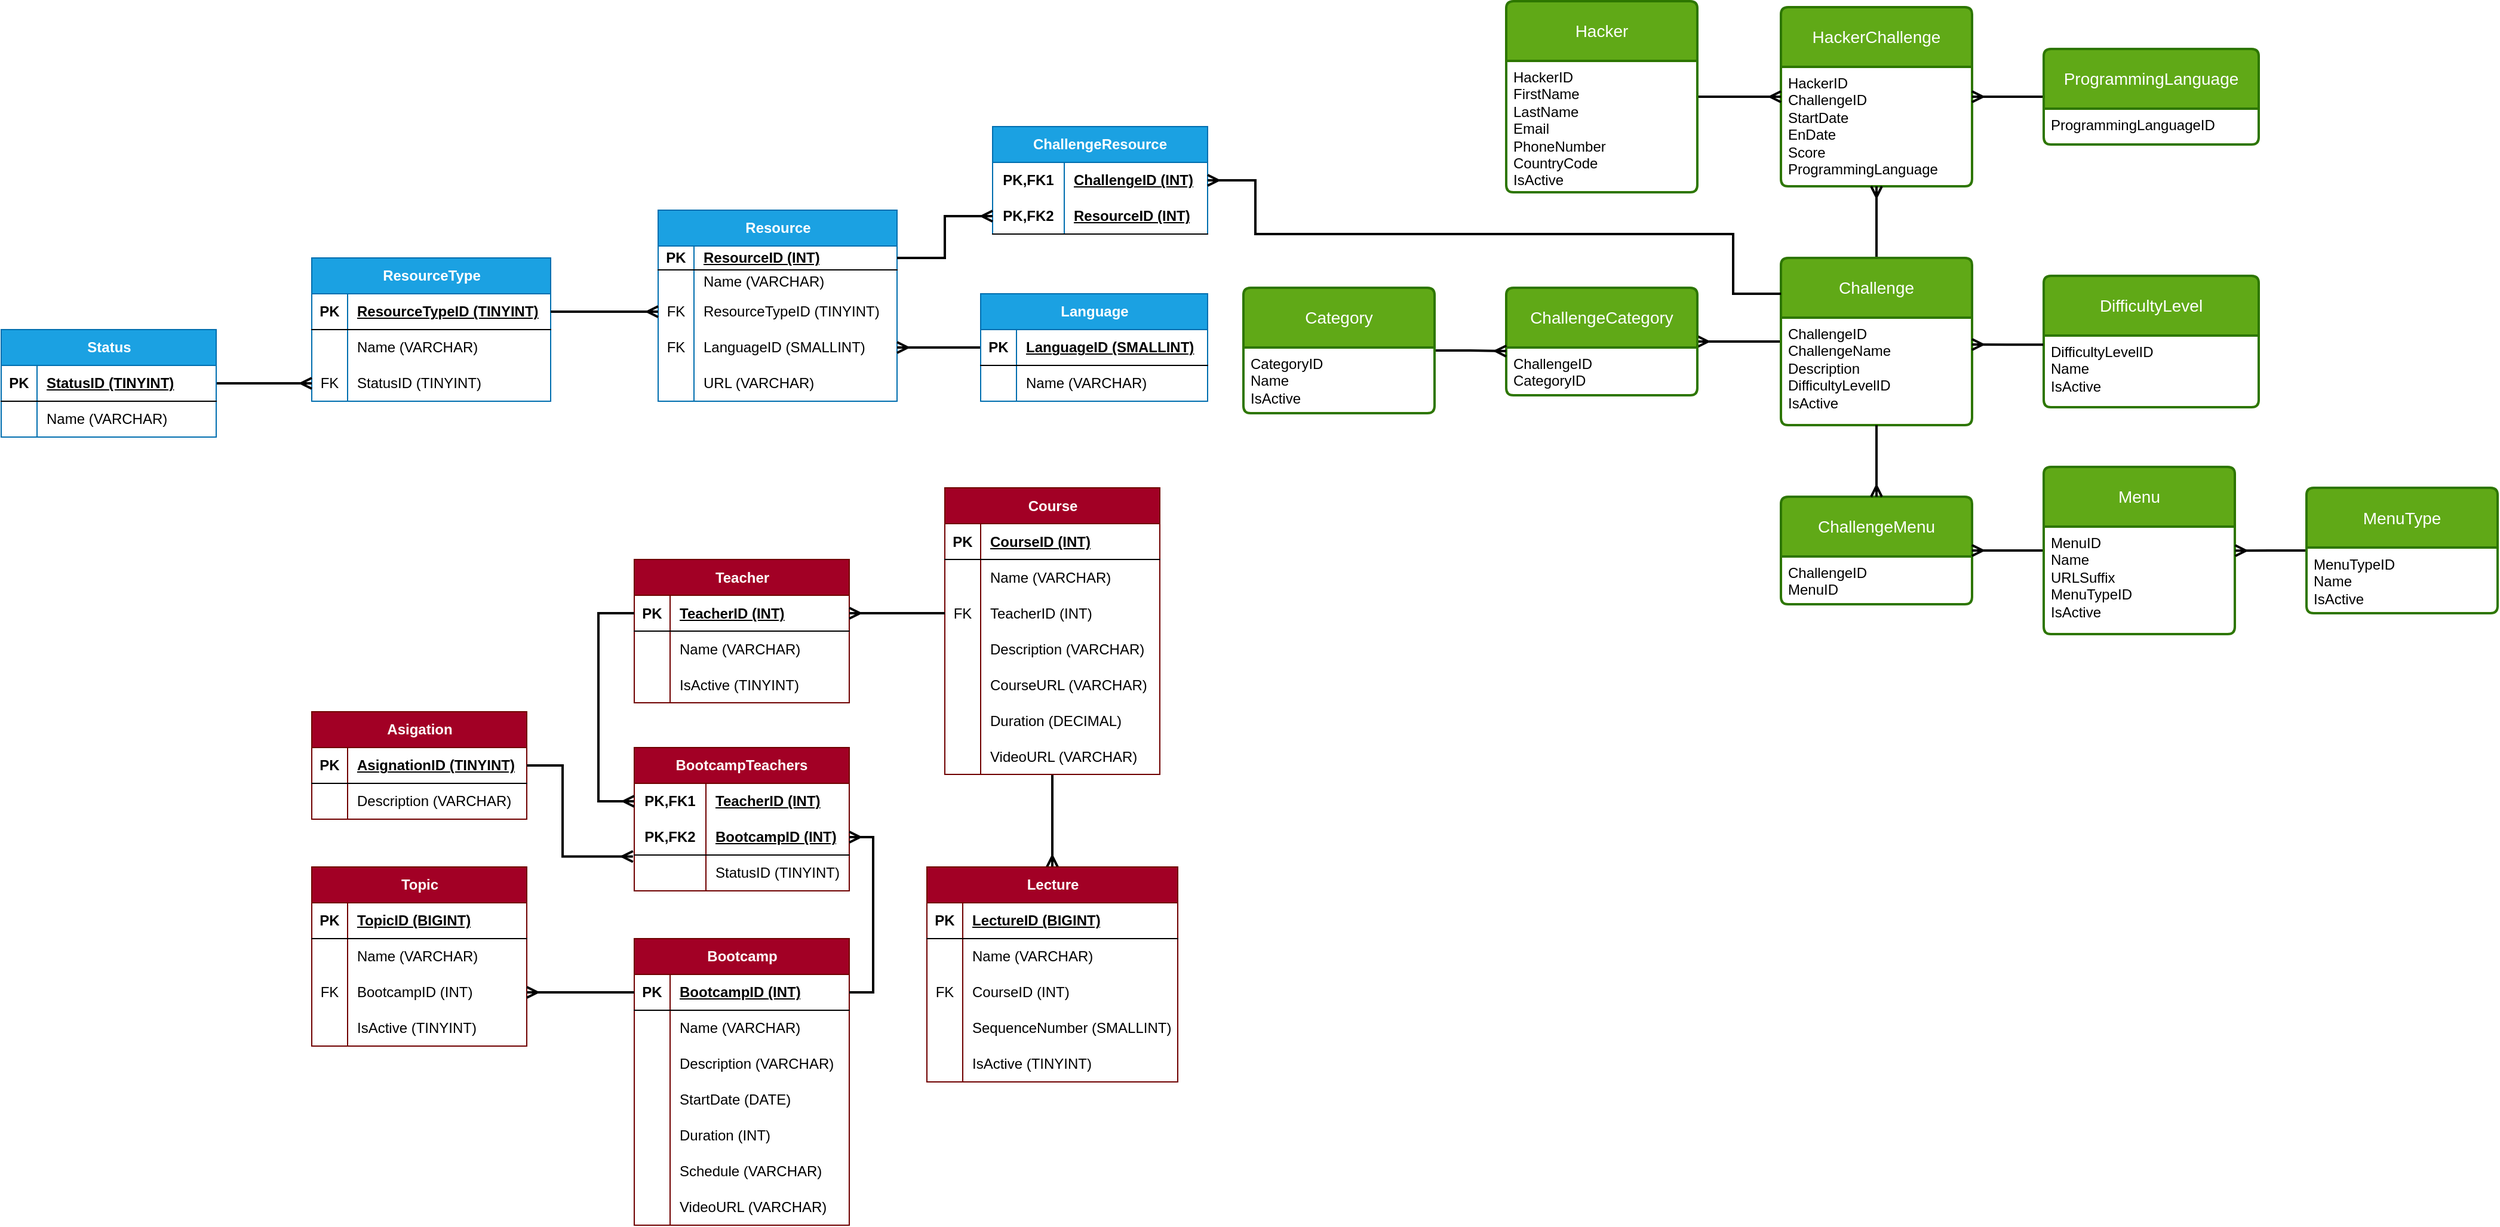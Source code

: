 <mxfile version="24.7.8">
  <diagram name="Page-1" id="1ACI5EFrNK7Pii00R5J6">
    <mxGraphModel dx="3640" dy="1407" grid="1" gridSize="10" guides="1" tooltips="1" connect="1" arrows="1" fold="1" page="0" pageScale="1" pageWidth="850" pageHeight="1100" math="0" shadow="0">
      <root>
        <mxCell id="0" />
        <mxCell id="1" parent="0" />
        <mxCell id="V4YQnfQ73riTM0USVFUY-1" value="Resource" style="shape=table;startSize=30;container=1;collapsible=1;childLayout=tableLayout;fixedRows=1;rowLines=0;fontStyle=1;align=center;resizeLast=1;html=1;fillColor=#1ba1e2;strokeColor=#006EAF;fontColor=#ffffff;" parent="1" vertex="1">
          <mxGeometry x="-460" y="490" width="200" height="160" as="geometry">
            <mxRectangle x="190" y="845" width="90" height="30" as="alternateBounds" />
          </mxGeometry>
        </mxCell>
        <mxCell id="V4YQnfQ73riTM0USVFUY-2" value="" style="shape=tableRow;horizontal=0;startSize=0;swimlaneHead=0;swimlaneBody=0;fillColor=none;collapsible=0;dropTarget=0;points=[[0,0.5],[1,0.5]];portConstraint=eastwest;top=0;left=0;right=0;bottom=1;" parent="V4YQnfQ73riTM0USVFUY-1" vertex="1">
          <mxGeometry y="30" width="200" height="20" as="geometry" />
        </mxCell>
        <mxCell id="V4YQnfQ73riTM0USVFUY-3" value="PK" style="shape=partialRectangle;connectable=0;fillColor=none;top=0;left=0;bottom=0;right=0;fontStyle=1;overflow=hidden;whiteSpace=wrap;html=1;" parent="V4YQnfQ73riTM0USVFUY-2" vertex="1">
          <mxGeometry width="30" height="20" as="geometry">
            <mxRectangle width="30" height="20" as="alternateBounds" />
          </mxGeometry>
        </mxCell>
        <mxCell id="V4YQnfQ73riTM0USVFUY-4" value="ResourceID (INT)" style="shape=partialRectangle;connectable=0;fillColor=none;top=0;left=0;bottom=0;right=0;align=left;spacingLeft=6;fontStyle=5;overflow=hidden;whiteSpace=wrap;html=1;" parent="V4YQnfQ73riTM0USVFUY-2" vertex="1">
          <mxGeometry x="30" width="170" height="20" as="geometry">
            <mxRectangle width="170" height="20" as="alternateBounds" />
          </mxGeometry>
        </mxCell>
        <mxCell id="V4YQnfQ73riTM0USVFUY-5" value="" style="shape=tableRow;horizontal=0;startSize=0;swimlaneHead=0;swimlaneBody=0;fillColor=none;collapsible=0;dropTarget=0;points=[[0,0.5],[1,0.5]];portConstraint=eastwest;top=0;left=0;right=0;bottom=0;" parent="V4YQnfQ73riTM0USVFUY-1" vertex="1">
          <mxGeometry y="50" width="200" height="20" as="geometry" />
        </mxCell>
        <mxCell id="V4YQnfQ73riTM0USVFUY-6" value="" style="shape=partialRectangle;connectable=0;fillColor=none;top=0;left=0;bottom=0;right=0;editable=1;overflow=hidden;whiteSpace=wrap;html=1;" parent="V4YQnfQ73riTM0USVFUY-5" vertex="1">
          <mxGeometry width="30" height="20" as="geometry">
            <mxRectangle width="30" height="20" as="alternateBounds" />
          </mxGeometry>
        </mxCell>
        <mxCell id="V4YQnfQ73riTM0USVFUY-7" value="Name (VARCHAR)" style="shape=partialRectangle;connectable=0;fillColor=none;top=0;left=0;bottom=0;right=0;align=left;spacingLeft=6;overflow=hidden;whiteSpace=wrap;html=1;" parent="V4YQnfQ73riTM0USVFUY-5" vertex="1">
          <mxGeometry x="30" width="170" height="20" as="geometry">
            <mxRectangle width="170" height="20" as="alternateBounds" />
          </mxGeometry>
        </mxCell>
        <mxCell id="V4YQnfQ73riTM0USVFUY-8" value="" style="shape=tableRow;horizontal=0;startSize=0;swimlaneHead=0;swimlaneBody=0;fillColor=none;collapsible=0;dropTarget=0;points=[[0,0.5],[1,0.5]];portConstraint=eastwest;top=0;left=0;right=0;bottom=0;" parent="V4YQnfQ73riTM0USVFUY-1" vertex="1">
          <mxGeometry y="70" width="200" height="30" as="geometry" />
        </mxCell>
        <mxCell id="V4YQnfQ73riTM0USVFUY-9" value="FK" style="shape=partialRectangle;connectable=0;fillColor=none;top=0;left=0;bottom=0;right=0;editable=1;overflow=hidden;whiteSpace=wrap;html=1;" parent="V4YQnfQ73riTM0USVFUY-8" vertex="1">
          <mxGeometry width="30" height="30" as="geometry">
            <mxRectangle width="30" height="30" as="alternateBounds" />
          </mxGeometry>
        </mxCell>
        <mxCell id="V4YQnfQ73riTM0USVFUY-10" value="ResourceTypeID (TINYINT)" style="shape=partialRectangle;connectable=0;fillColor=none;top=0;left=0;bottom=0;right=0;align=left;spacingLeft=6;overflow=hidden;whiteSpace=wrap;html=1;" parent="V4YQnfQ73riTM0USVFUY-8" vertex="1">
          <mxGeometry x="30" width="170" height="30" as="geometry">
            <mxRectangle width="170" height="30" as="alternateBounds" />
          </mxGeometry>
        </mxCell>
        <mxCell id="V4YQnfQ73riTM0USVFUY-11" value="" style="shape=tableRow;horizontal=0;startSize=0;swimlaneHead=0;swimlaneBody=0;fillColor=none;collapsible=0;dropTarget=0;points=[[0,0.5],[1,0.5]];portConstraint=eastwest;top=0;left=0;right=0;bottom=0;" parent="V4YQnfQ73riTM0USVFUY-1" vertex="1">
          <mxGeometry y="100" width="200" height="30" as="geometry" />
        </mxCell>
        <mxCell id="V4YQnfQ73riTM0USVFUY-12" value="FK" style="shape=partialRectangle;connectable=0;fillColor=none;top=0;left=0;bottom=0;right=0;editable=1;overflow=hidden;whiteSpace=wrap;html=1;" parent="V4YQnfQ73riTM0USVFUY-11" vertex="1">
          <mxGeometry width="30" height="30" as="geometry">
            <mxRectangle width="30" height="30" as="alternateBounds" />
          </mxGeometry>
        </mxCell>
        <mxCell id="V4YQnfQ73riTM0USVFUY-13" value="LanguageID (SMALLINT)" style="shape=partialRectangle;connectable=0;fillColor=none;top=0;left=0;bottom=0;right=0;align=left;spacingLeft=6;overflow=hidden;whiteSpace=wrap;html=1;" parent="V4YQnfQ73riTM0USVFUY-11" vertex="1">
          <mxGeometry x="30" width="170" height="30" as="geometry">
            <mxRectangle width="170" height="30" as="alternateBounds" />
          </mxGeometry>
        </mxCell>
        <mxCell id="V4YQnfQ73riTM0USVFUY-60" value="" style="shape=tableRow;horizontal=0;startSize=0;swimlaneHead=0;swimlaneBody=0;fillColor=none;collapsible=0;dropTarget=0;points=[[0,0.5],[1,0.5]];portConstraint=eastwest;top=0;left=0;right=0;bottom=0;" parent="V4YQnfQ73riTM0USVFUY-1" vertex="1">
          <mxGeometry y="130" width="200" height="30" as="geometry" />
        </mxCell>
        <mxCell id="V4YQnfQ73riTM0USVFUY-61" value="" style="shape=partialRectangle;connectable=0;fillColor=none;top=0;left=0;bottom=0;right=0;editable=1;overflow=hidden;whiteSpace=wrap;html=1;" parent="V4YQnfQ73riTM0USVFUY-60" vertex="1">
          <mxGeometry width="30" height="30" as="geometry">
            <mxRectangle width="30" height="30" as="alternateBounds" />
          </mxGeometry>
        </mxCell>
        <mxCell id="V4YQnfQ73riTM0USVFUY-62" value="URL (VARCHAR)" style="shape=partialRectangle;connectable=0;fillColor=none;top=0;left=0;bottom=0;right=0;align=left;spacingLeft=6;overflow=hidden;whiteSpace=wrap;html=1;" parent="V4YQnfQ73riTM0USVFUY-60" vertex="1">
          <mxGeometry x="30" width="170" height="30" as="geometry">
            <mxRectangle width="170" height="30" as="alternateBounds" />
          </mxGeometry>
        </mxCell>
        <mxCell id="V4YQnfQ73riTM0USVFUY-14" value="HackerChallenge" style="swimlane;childLayout=stackLayout;horizontal=1;startSize=50;horizontalStack=0;rounded=1;fontSize=14;fontStyle=0;strokeWidth=2;resizeParent=0;resizeLast=1;shadow=0;dashed=0;align=center;arcSize=4;whiteSpace=wrap;html=1;fillColor=#60a917;strokeColor=#2D7600;fontColor=#ffffff;" parent="1" vertex="1">
          <mxGeometry x="480" y="320" width="160" height="150" as="geometry">
            <mxRectangle x="460" y="330" width="150" height="50" as="alternateBounds" />
          </mxGeometry>
        </mxCell>
        <mxCell id="V4YQnfQ73riTM0USVFUY-15" value="HackerID&lt;div&gt;ChallengeID&lt;/div&gt;&lt;div&gt;StartDate&lt;/div&gt;&lt;div&gt;EnDate&lt;/div&gt;&lt;div&gt;Score&lt;/div&gt;&lt;div&gt;ProgrammingLanguage&lt;/div&gt;" style="align=left;strokeColor=none;fillColor=none;spacingLeft=4;fontSize=12;verticalAlign=top;resizable=0;rotatable=0;part=1;html=1;" parent="V4YQnfQ73riTM0USVFUY-14" vertex="1">
          <mxGeometry y="50" width="160" height="100" as="geometry" />
        </mxCell>
        <mxCell id="V4YQnfQ73riTM0USVFUY-30" style="edgeStyle=orthogonalEdgeStyle;rounded=0;orthogonalLoop=1;jettySize=auto;html=1;entryX=0;entryY=0.25;entryDx=0;entryDy=0;strokeWidth=2;endArrow=ERmany;endFill=0;" parent="1" source="V4YQnfQ73riTM0USVFUY-22" target="V4YQnfQ73riTM0USVFUY-15" edge="1">
          <mxGeometry relative="1" as="geometry" />
        </mxCell>
        <mxCell id="V4YQnfQ73riTM0USVFUY-22" value="Hacker" style="swimlane;childLayout=stackLayout;horizontal=1;startSize=50;horizontalStack=0;rounded=1;fontSize=14;fontStyle=0;strokeWidth=2;resizeParent=0;resizeLast=1;shadow=0;dashed=0;align=center;arcSize=4;whiteSpace=wrap;html=1;fillColor=#60a917;strokeColor=#2D7600;fontColor=#ffffff;" parent="1" vertex="1">
          <mxGeometry x="250" y="315" width="160" height="160" as="geometry">
            <mxRectangle x="460" y="330" width="150" height="50" as="alternateBounds" />
          </mxGeometry>
        </mxCell>
        <mxCell id="V4YQnfQ73riTM0USVFUY-23" value="HackerID&lt;div&gt;FirstName&lt;/div&gt;&lt;div&gt;LastName&lt;/div&gt;&lt;div&gt;Email&lt;/div&gt;&lt;div&gt;PhoneNumber&lt;/div&gt;&lt;div&gt;CountryCode&lt;/div&gt;&lt;div&gt;IsActive&lt;/div&gt;" style="align=left;strokeColor=none;fillColor=none;spacingLeft=4;fontSize=12;verticalAlign=top;resizable=0;rotatable=0;part=1;html=1;" parent="V4YQnfQ73riTM0USVFUY-22" vertex="1">
          <mxGeometry y="50" width="160" height="110" as="geometry" />
        </mxCell>
        <mxCell id="V4YQnfQ73riTM0USVFUY-28" style="edgeStyle=orthogonalEdgeStyle;rounded=0;orthogonalLoop=1;jettySize=auto;html=1;entryX=1;entryY=0.25;entryDx=0;entryDy=0;strokeWidth=2;endArrow=ERmany;endFill=0;" parent="1" source="V4YQnfQ73riTM0USVFUY-26" target="V4YQnfQ73riTM0USVFUY-15" edge="1">
          <mxGeometry relative="1" as="geometry" />
        </mxCell>
        <mxCell id="V4YQnfQ73riTM0USVFUY-26" value="ProgrammingLanguage" style="swimlane;childLayout=stackLayout;horizontal=1;startSize=50;horizontalStack=0;rounded=1;fontSize=14;fontStyle=0;strokeWidth=2;resizeParent=0;resizeLast=1;shadow=0;dashed=0;align=center;arcSize=4;whiteSpace=wrap;html=1;fillColor=#60a917;strokeColor=#2D7600;fontColor=#ffffff;" parent="1" vertex="1">
          <mxGeometry x="700" y="355" width="180" height="80" as="geometry">
            <mxRectangle x="460" y="330" width="150" height="50" as="alternateBounds" />
          </mxGeometry>
        </mxCell>
        <mxCell id="V4YQnfQ73riTM0USVFUY-27" value="ProgrammingLanguageID" style="align=left;strokeColor=none;fillColor=none;spacingLeft=4;fontSize=12;verticalAlign=top;resizable=0;rotatable=0;part=1;html=1;" parent="V4YQnfQ73riTM0USVFUY-26" vertex="1">
          <mxGeometry y="50" width="180" height="30" as="geometry" />
        </mxCell>
        <mxCell id="V4YQnfQ73riTM0USVFUY-33" style="edgeStyle=orthogonalEdgeStyle;rounded=0;orthogonalLoop=1;jettySize=auto;html=1;entryX=0.5;entryY=1;entryDx=0;entryDy=0;endArrow=ERmany;endFill=0;strokeWidth=2;" parent="1" source="V4YQnfQ73riTM0USVFUY-31" target="V4YQnfQ73riTM0USVFUY-15" edge="1">
          <mxGeometry relative="1" as="geometry" />
        </mxCell>
        <mxCell id="V4YQnfQ73riTM0USVFUY-41" style="edgeStyle=orthogonalEdgeStyle;rounded=0;orthogonalLoop=1;jettySize=auto;html=1;entryX=1;entryY=0.5;entryDx=0;entryDy=0;endArrow=ERmany;endFill=0;strokeWidth=2;" parent="1" source="V4YQnfQ73riTM0USVFUY-31" target="V4YQnfQ73riTM0USVFUY-38" edge="1">
          <mxGeometry relative="1" as="geometry" />
        </mxCell>
        <mxCell id="V4YQnfQ73riTM0USVFUY-31" value="Challenge" style="swimlane;childLayout=stackLayout;horizontal=1;startSize=50;horizontalStack=0;rounded=1;fontSize=14;fontStyle=0;strokeWidth=2;resizeParent=0;resizeLast=1;shadow=0;dashed=0;align=center;arcSize=4;whiteSpace=wrap;html=1;fillColor=#60a917;strokeColor=#2D7600;fontColor=#ffffff;" parent="1" vertex="1">
          <mxGeometry x="480" y="530" width="160" height="140" as="geometry">
            <mxRectangle x="460" y="330" width="150" height="50" as="alternateBounds" />
          </mxGeometry>
        </mxCell>
        <mxCell id="V4YQnfQ73riTM0USVFUY-32" value="ChallengeID&lt;div&gt;ChallengeName&lt;/div&gt;&lt;div&gt;Description&lt;/div&gt;&lt;div&gt;DifficultyLevelID&lt;/div&gt;&lt;div&gt;IsActive&lt;/div&gt;" style="align=left;strokeColor=none;fillColor=none;spacingLeft=4;fontSize=12;verticalAlign=top;resizable=0;rotatable=0;part=1;html=1;" parent="V4YQnfQ73riTM0USVFUY-31" vertex="1">
          <mxGeometry y="50" width="160" height="90" as="geometry" />
        </mxCell>
        <mxCell id="V4YQnfQ73riTM0USVFUY-34" value="DifficultyLevel" style="swimlane;childLayout=stackLayout;horizontal=1;startSize=50;horizontalStack=0;rounded=1;fontSize=14;fontStyle=0;strokeWidth=2;resizeParent=0;resizeLast=1;shadow=0;dashed=0;align=center;arcSize=4;whiteSpace=wrap;html=1;fillColor=#60a917;strokeColor=#2D7600;fontColor=#ffffff;" parent="1" vertex="1">
          <mxGeometry x="700" y="545" width="180" height="110" as="geometry">
            <mxRectangle x="460" y="330" width="150" height="50" as="alternateBounds" />
          </mxGeometry>
        </mxCell>
        <mxCell id="V4YQnfQ73riTM0USVFUY-35" value="DifficultyLevelID&lt;div&gt;Name&lt;/div&gt;&lt;div&gt;IsActive&lt;/div&gt;" style="align=left;strokeColor=none;fillColor=none;spacingLeft=4;fontSize=12;verticalAlign=top;resizable=0;rotatable=0;part=1;html=1;" parent="V4YQnfQ73riTM0USVFUY-34" vertex="1">
          <mxGeometry y="50" width="180" height="60" as="geometry" />
        </mxCell>
        <mxCell id="V4YQnfQ73riTM0USVFUY-37" style="edgeStyle=orthogonalEdgeStyle;rounded=0;orthogonalLoop=1;jettySize=auto;html=1;entryX=1;entryY=0.25;entryDx=0;entryDy=0;endArrow=ERmany;endFill=0;exitX=-0.002;exitY=0.127;exitDx=0;exitDy=0;exitPerimeter=0;strokeWidth=2;" parent="1" source="V4YQnfQ73riTM0USVFUY-35" target="V4YQnfQ73riTM0USVFUY-32" edge="1">
          <mxGeometry relative="1" as="geometry">
            <mxPoint x="570" y="540" as="sourcePoint" />
            <mxPoint x="570" y="480" as="targetPoint" />
          </mxGeometry>
        </mxCell>
        <mxCell id="V4YQnfQ73riTM0USVFUY-38" value="ChallengeCategory" style="swimlane;childLayout=stackLayout;horizontal=1;startSize=50;horizontalStack=0;rounded=1;fontSize=14;fontStyle=0;strokeWidth=2;resizeParent=0;resizeLast=1;shadow=0;dashed=0;align=center;arcSize=4;whiteSpace=wrap;html=1;fillColor=#60a917;strokeColor=#2D7600;fontColor=#ffffff;" parent="1" vertex="1">
          <mxGeometry x="250" y="555" width="160" height="90" as="geometry">
            <mxRectangle x="460" y="330" width="150" height="50" as="alternateBounds" />
          </mxGeometry>
        </mxCell>
        <mxCell id="V4YQnfQ73riTM0USVFUY-39" value="ChallengeID&lt;div&gt;CategoryID&lt;/div&gt;" style="align=left;strokeColor=none;fillColor=none;spacingLeft=4;fontSize=12;verticalAlign=top;resizable=0;rotatable=0;part=1;html=1;" parent="V4YQnfQ73riTM0USVFUY-38" vertex="1">
          <mxGeometry y="50" width="160" height="40" as="geometry" />
        </mxCell>
        <mxCell id="V4YQnfQ73riTM0USVFUY-44" style="edgeStyle=orthogonalEdgeStyle;rounded=0;orthogonalLoop=1;jettySize=auto;html=1;entryX=0;entryY=0.075;entryDx=0;entryDy=0;entryPerimeter=0;endArrow=ERmany;endFill=0;strokeWidth=2;" parent="1" source="V4YQnfQ73riTM0USVFUY-42" target="V4YQnfQ73riTM0USVFUY-39" edge="1">
          <mxGeometry relative="1" as="geometry">
            <mxPoint x="240" y="608" as="targetPoint" />
          </mxGeometry>
        </mxCell>
        <mxCell id="V4YQnfQ73riTM0USVFUY-42" value="Category" style="swimlane;childLayout=stackLayout;horizontal=1;startSize=50;horizontalStack=0;rounded=1;fontSize=14;fontStyle=0;strokeWidth=2;resizeParent=0;resizeLast=1;shadow=0;dashed=0;align=center;arcSize=4;whiteSpace=wrap;html=1;fillColor=#60a917;strokeColor=#2D7600;fontColor=#ffffff;" parent="1" vertex="1">
          <mxGeometry x="30" y="555" width="160" height="105" as="geometry">
            <mxRectangle x="460" y="330" width="150" height="50" as="alternateBounds" />
          </mxGeometry>
        </mxCell>
        <mxCell id="V4YQnfQ73riTM0USVFUY-43" value="&lt;div&gt;CategoryID&lt;/div&gt;&lt;div&gt;Name&lt;/div&gt;&lt;div&gt;IsActive&lt;/div&gt;" style="align=left;strokeColor=none;fillColor=none;spacingLeft=4;fontSize=12;verticalAlign=top;resizable=0;rotatable=0;part=1;html=1;" parent="V4YQnfQ73riTM0USVFUY-42" vertex="1">
          <mxGeometry y="50" width="160" height="55" as="geometry" />
        </mxCell>
        <mxCell id="V4YQnfQ73riTM0USVFUY-45" value="ChallengeMenu" style="swimlane;childLayout=stackLayout;horizontal=1;startSize=50;horizontalStack=0;rounded=1;fontSize=14;fontStyle=0;strokeWidth=2;resizeParent=0;resizeLast=1;shadow=0;dashed=0;align=center;arcSize=4;whiteSpace=wrap;html=1;fillColor=#60a917;strokeColor=#2D7600;fontColor=#ffffff;" parent="1" vertex="1">
          <mxGeometry x="480" y="730" width="160" height="90" as="geometry">
            <mxRectangle x="460" y="330" width="150" height="50" as="alternateBounds" />
          </mxGeometry>
        </mxCell>
        <mxCell id="V4YQnfQ73riTM0USVFUY-46" value="ChallengeID&lt;div&gt;MenuID&lt;/div&gt;" style="align=left;strokeColor=none;fillColor=none;spacingLeft=4;fontSize=12;verticalAlign=top;resizable=0;rotatable=0;part=1;html=1;" parent="V4YQnfQ73riTM0USVFUY-45" vertex="1">
          <mxGeometry y="50" width="160" height="40" as="geometry" />
        </mxCell>
        <mxCell id="V4YQnfQ73riTM0USVFUY-47" style="edgeStyle=orthogonalEdgeStyle;rounded=0;orthogonalLoop=1;jettySize=auto;html=1;entryX=0.5;entryY=0;entryDx=0;entryDy=0;strokeWidth=2;endArrow=ERmany;endFill=0;" parent="1" source="V4YQnfQ73riTM0USVFUY-32" target="V4YQnfQ73riTM0USVFUY-45" edge="1">
          <mxGeometry relative="1" as="geometry" />
        </mxCell>
        <mxCell id="V4YQnfQ73riTM0USVFUY-50" style="edgeStyle=orthogonalEdgeStyle;rounded=0;orthogonalLoop=1;jettySize=auto;html=1;entryX=1;entryY=0.5;entryDx=0;entryDy=0;strokeWidth=2;endArrow=ERmany;endFill=0;" parent="1" source="V4YQnfQ73riTM0USVFUY-48" target="V4YQnfQ73riTM0USVFUY-45" edge="1">
          <mxGeometry relative="1" as="geometry" />
        </mxCell>
        <mxCell id="V4YQnfQ73riTM0USVFUY-48" value="Menu" style="swimlane;childLayout=stackLayout;horizontal=1;startSize=50;horizontalStack=0;rounded=1;fontSize=14;fontStyle=0;strokeWidth=2;resizeParent=0;resizeLast=1;shadow=0;dashed=0;align=center;arcSize=4;whiteSpace=wrap;html=1;fillColor=#60a917;strokeColor=#2D7600;fontColor=#ffffff;" parent="1" vertex="1">
          <mxGeometry x="700" y="705" width="160" height="140" as="geometry">
            <mxRectangle x="460" y="330" width="150" height="50" as="alternateBounds" />
          </mxGeometry>
        </mxCell>
        <mxCell id="V4YQnfQ73riTM0USVFUY-49" value="&lt;div&gt;MenuID&lt;/div&gt;&lt;div&gt;Name&lt;/div&gt;&lt;div&gt;URLSuffix&lt;/div&gt;&lt;div&gt;MenuTypeID&lt;/div&gt;&lt;div&gt;IsActive&lt;/div&gt;" style="align=left;strokeColor=none;fillColor=none;spacingLeft=4;fontSize=12;verticalAlign=top;resizable=0;rotatable=0;part=1;html=1;" parent="V4YQnfQ73riTM0USVFUY-48" vertex="1">
          <mxGeometry y="50" width="160" height="90" as="geometry" />
        </mxCell>
        <mxCell id="V4YQnfQ73riTM0USVFUY-53" style="edgeStyle=orthogonalEdgeStyle;rounded=0;orthogonalLoop=1;jettySize=auto;html=1;entryX=1.002;entryY=0.224;entryDx=0;entryDy=0;entryPerimeter=0;endArrow=ERmany;endFill=0;strokeWidth=2;" parent="1" source="V4YQnfQ73riTM0USVFUY-51" target="V4YQnfQ73riTM0USVFUY-49" edge="1">
          <mxGeometry relative="1" as="geometry">
            <mxPoint x="880" y="770" as="targetPoint" />
          </mxGeometry>
        </mxCell>
        <mxCell id="V4YQnfQ73riTM0USVFUY-51" value="MenuType" style="swimlane;childLayout=stackLayout;horizontal=1;startSize=50;horizontalStack=0;rounded=1;fontSize=14;fontStyle=0;strokeWidth=2;resizeParent=0;resizeLast=1;shadow=0;dashed=0;align=center;arcSize=4;whiteSpace=wrap;html=1;fillColor=#60a917;strokeColor=#2D7600;fontColor=#ffffff;" parent="1" vertex="1">
          <mxGeometry x="920" y="722.5" width="160" height="105" as="geometry">
            <mxRectangle x="460" y="330" width="150" height="50" as="alternateBounds" />
          </mxGeometry>
        </mxCell>
        <mxCell id="V4YQnfQ73riTM0USVFUY-52" value="&lt;div&gt;&lt;span style=&quot;background-color: initial;&quot;&gt;MenuTypeID&lt;/span&gt;&lt;br&gt;&lt;/div&gt;&lt;div&gt;Name&lt;/div&gt;&lt;div&gt;IsActive&lt;/div&gt;" style="align=left;strokeColor=none;fillColor=none;spacingLeft=4;fontSize=12;verticalAlign=top;resizable=0;rotatable=0;part=1;html=1;" parent="V4YQnfQ73riTM0USVFUY-51" vertex="1">
          <mxGeometry y="50" width="160" height="55" as="geometry" />
        </mxCell>
        <mxCell id="V4YQnfQ73riTM0USVFUY-63" value="ResourceType" style="shape=table;startSize=30;container=1;collapsible=1;childLayout=tableLayout;fixedRows=1;rowLines=0;fontStyle=1;align=center;resizeLast=1;html=1;fillColor=#1ba1e2;strokeColor=#006EAF;labelBackgroundColor=none;fontColor=#ffffff;" parent="1" vertex="1">
          <mxGeometry x="-750" y="530" width="200" height="120" as="geometry" />
        </mxCell>
        <mxCell id="V4YQnfQ73riTM0USVFUY-64" value="" style="shape=tableRow;horizontal=0;startSize=0;swimlaneHead=0;swimlaneBody=0;fillColor=none;collapsible=0;dropTarget=0;points=[[0,0.5],[1,0.5]];portConstraint=eastwest;top=0;left=0;right=0;bottom=1;" parent="V4YQnfQ73riTM0USVFUY-63" vertex="1">
          <mxGeometry y="30" width="200" height="30" as="geometry" />
        </mxCell>
        <mxCell id="V4YQnfQ73riTM0USVFUY-65" value="PK" style="shape=partialRectangle;connectable=0;fillColor=none;top=0;left=0;bottom=0;right=0;fontStyle=1;overflow=hidden;whiteSpace=wrap;html=1;" parent="V4YQnfQ73riTM0USVFUY-64" vertex="1">
          <mxGeometry width="30" height="30" as="geometry">
            <mxRectangle width="30" height="30" as="alternateBounds" />
          </mxGeometry>
        </mxCell>
        <mxCell id="V4YQnfQ73riTM0USVFUY-66" value="ResourceTypeID (TINYINT)" style="shape=partialRectangle;connectable=0;fillColor=none;top=0;left=0;bottom=0;right=0;align=left;spacingLeft=6;fontStyle=5;overflow=hidden;whiteSpace=wrap;html=1;" parent="V4YQnfQ73riTM0USVFUY-64" vertex="1">
          <mxGeometry x="30" width="170" height="30" as="geometry">
            <mxRectangle width="170" height="30" as="alternateBounds" />
          </mxGeometry>
        </mxCell>
        <mxCell id="V4YQnfQ73riTM0USVFUY-67" value="" style="shape=tableRow;horizontal=0;startSize=0;swimlaneHead=0;swimlaneBody=0;fillColor=none;collapsible=0;dropTarget=0;points=[[0,0.5],[1,0.5]];portConstraint=eastwest;top=0;left=0;right=0;bottom=0;" parent="V4YQnfQ73riTM0USVFUY-63" vertex="1">
          <mxGeometry y="60" width="200" height="30" as="geometry" />
        </mxCell>
        <mxCell id="V4YQnfQ73riTM0USVFUY-68" value="" style="shape=partialRectangle;connectable=0;fillColor=none;top=0;left=0;bottom=0;right=0;editable=1;overflow=hidden;whiteSpace=wrap;html=1;" parent="V4YQnfQ73riTM0USVFUY-67" vertex="1">
          <mxGeometry width="30" height="30" as="geometry">
            <mxRectangle width="30" height="30" as="alternateBounds" />
          </mxGeometry>
        </mxCell>
        <mxCell id="V4YQnfQ73riTM0USVFUY-69" value="Name (VARCHAR)" style="shape=partialRectangle;connectable=0;fillColor=none;top=0;left=0;bottom=0;right=0;align=left;spacingLeft=6;overflow=hidden;whiteSpace=wrap;html=1;" parent="V4YQnfQ73riTM0USVFUY-67" vertex="1">
          <mxGeometry x="30" width="170" height="30" as="geometry">
            <mxRectangle width="170" height="30" as="alternateBounds" />
          </mxGeometry>
        </mxCell>
        <mxCell id="V4YQnfQ73riTM0USVFUY-70" value="" style="shape=tableRow;horizontal=0;startSize=0;swimlaneHead=0;swimlaneBody=0;fillColor=none;collapsible=0;dropTarget=0;points=[[0,0.5],[1,0.5]];portConstraint=eastwest;top=0;left=0;right=0;bottom=0;" parent="V4YQnfQ73riTM0USVFUY-63" vertex="1">
          <mxGeometry y="90" width="200" height="30" as="geometry" />
        </mxCell>
        <mxCell id="V4YQnfQ73riTM0USVFUY-71" value="FK" style="shape=partialRectangle;connectable=0;fillColor=none;top=0;left=0;bottom=0;right=0;editable=1;overflow=hidden;whiteSpace=wrap;html=1;" parent="V4YQnfQ73riTM0USVFUY-70" vertex="1">
          <mxGeometry width="30" height="30" as="geometry">
            <mxRectangle width="30" height="30" as="alternateBounds" />
          </mxGeometry>
        </mxCell>
        <mxCell id="V4YQnfQ73riTM0USVFUY-72" value="StatusID (TINYINT)" style="shape=partialRectangle;connectable=0;fillColor=none;top=0;left=0;bottom=0;right=0;align=left;spacingLeft=6;overflow=hidden;whiteSpace=wrap;html=1;" parent="V4YQnfQ73riTM0USVFUY-70" vertex="1">
          <mxGeometry x="30" width="170" height="30" as="geometry">
            <mxRectangle width="170" height="30" as="alternateBounds" />
          </mxGeometry>
        </mxCell>
        <mxCell id="V4YQnfQ73riTM0USVFUY-76" style="edgeStyle=orthogonalEdgeStyle;rounded=0;orthogonalLoop=1;jettySize=auto;html=1;entryX=0;entryY=0.5;entryDx=0;entryDy=0;strokeWidth=2;endArrow=ERmany;endFill=0;" parent="1" source="V4YQnfQ73riTM0USVFUY-64" target="V4YQnfQ73riTM0USVFUY-8" edge="1">
          <mxGeometry relative="1" as="geometry" />
        </mxCell>
        <mxCell id="V4YQnfQ73riTM0USVFUY-90" style="edgeStyle=orthogonalEdgeStyle;rounded=0;orthogonalLoop=1;jettySize=auto;html=1;entryX=0;entryY=0.5;entryDx=0;entryDy=0;strokeWidth=2;endArrow=ERmany;endFill=0;" parent="1" source="V4YQnfQ73riTM0USVFUY-77" target="V4YQnfQ73riTM0USVFUY-70" edge="1">
          <mxGeometry relative="1" as="geometry" />
        </mxCell>
        <mxCell id="V4YQnfQ73riTM0USVFUY-77" value="Status" style="shape=table;startSize=30;container=1;collapsible=1;childLayout=tableLayout;fixedRows=1;rowLines=0;fontStyle=1;align=center;resizeLast=1;html=1;fillColor=#1ba1e2;strokeColor=#006EAF;fontColor=#ffffff;" parent="1" vertex="1">
          <mxGeometry x="-1010" y="590" width="180" height="90" as="geometry" />
        </mxCell>
        <mxCell id="V4YQnfQ73riTM0USVFUY-78" value="" style="shape=tableRow;horizontal=0;startSize=0;swimlaneHead=0;swimlaneBody=0;fillColor=none;collapsible=0;dropTarget=0;points=[[0,0.5],[1,0.5]];portConstraint=eastwest;top=0;left=0;right=0;bottom=1;" parent="V4YQnfQ73riTM0USVFUY-77" vertex="1">
          <mxGeometry y="30" width="180" height="30" as="geometry" />
        </mxCell>
        <mxCell id="V4YQnfQ73riTM0USVFUY-79" value="PK" style="shape=partialRectangle;connectable=0;fillColor=none;top=0;left=0;bottom=0;right=0;fontStyle=1;overflow=hidden;whiteSpace=wrap;html=1;" parent="V4YQnfQ73riTM0USVFUY-78" vertex="1">
          <mxGeometry width="30" height="30" as="geometry">
            <mxRectangle width="30" height="30" as="alternateBounds" />
          </mxGeometry>
        </mxCell>
        <mxCell id="V4YQnfQ73riTM0USVFUY-80" value="StatusID (TINYINT)" style="shape=partialRectangle;connectable=0;fillColor=none;top=0;left=0;bottom=0;right=0;align=left;spacingLeft=6;fontStyle=5;overflow=hidden;whiteSpace=wrap;html=1;" parent="V4YQnfQ73riTM0USVFUY-78" vertex="1">
          <mxGeometry x="30" width="150" height="30" as="geometry">
            <mxRectangle width="150" height="30" as="alternateBounds" />
          </mxGeometry>
        </mxCell>
        <mxCell id="V4YQnfQ73riTM0USVFUY-81" value="" style="shape=tableRow;horizontal=0;startSize=0;swimlaneHead=0;swimlaneBody=0;fillColor=none;collapsible=0;dropTarget=0;points=[[0,0.5],[1,0.5]];portConstraint=eastwest;top=0;left=0;right=0;bottom=0;" parent="V4YQnfQ73riTM0USVFUY-77" vertex="1">
          <mxGeometry y="60" width="180" height="30" as="geometry" />
        </mxCell>
        <mxCell id="V4YQnfQ73riTM0USVFUY-82" value="" style="shape=partialRectangle;connectable=0;fillColor=none;top=0;left=0;bottom=0;right=0;editable=1;overflow=hidden;whiteSpace=wrap;html=1;" parent="V4YQnfQ73riTM0USVFUY-81" vertex="1">
          <mxGeometry width="30" height="30" as="geometry">
            <mxRectangle width="30" height="30" as="alternateBounds" />
          </mxGeometry>
        </mxCell>
        <mxCell id="V4YQnfQ73riTM0USVFUY-83" value="Name (VARCHAR)" style="shape=partialRectangle;connectable=0;fillColor=none;top=0;left=0;bottom=0;right=0;align=left;spacingLeft=6;overflow=hidden;whiteSpace=wrap;html=1;" parent="V4YQnfQ73riTM0USVFUY-81" vertex="1">
          <mxGeometry x="30" width="150" height="30" as="geometry">
            <mxRectangle width="150" height="30" as="alternateBounds" />
          </mxGeometry>
        </mxCell>
        <mxCell id="V4YQnfQ73riTM0USVFUY-104" style="edgeStyle=orthogonalEdgeStyle;rounded=0;orthogonalLoop=1;jettySize=auto;html=1;strokeWidth=2;endArrow=ERmany;endFill=0;" parent="1" source="V4YQnfQ73riTM0USVFUY-91" target="V4YQnfQ73riTM0USVFUY-11" edge="1">
          <mxGeometry relative="1" as="geometry" />
        </mxCell>
        <mxCell id="V4YQnfQ73riTM0USVFUY-91" value="Language" style="shape=table;startSize=30;container=1;collapsible=1;childLayout=tableLayout;fixedRows=1;rowLines=0;fontStyle=1;align=center;resizeLast=1;html=1;fillColor=#1ba1e2;strokeColor=#006EAF;fontColor=#ffffff;" parent="1" vertex="1">
          <mxGeometry x="-190" y="560" width="190" height="90" as="geometry" />
        </mxCell>
        <mxCell id="V4YQnfQ73riTM0USVFUY-92" value="" style="shape=tableRow;horizontal=0;startSize=0;swimlaneHead=0;swimlaneBody=0;fillColor=none;collapsible=0;dropTarget=0;points=[[0,0.5],[1,0.5]];portConstraint=eastwest;top=0;left=0;right=0;bottom=1;" parent="V4YQnfQ73riTM0USVFUY-91" vertex="1">
          <mxGeometry y="30" width="190" height="30" as="geometry" />
        </mxCell>
        <mxCell id="V4YQnfQ73riTM0USVFUY-93" value="PK" style="shape=partialRectangle;connectable=0;fillColor=none;top=0;left=0;bottom=0;right=0;fontStyle=1;overflow=hidden;whiteSpace=wrap;html=1;" parent="V4YQnfQ73riTM0USVFUY-92" vertex="1">
          <mxGeometry width="30" height="30" as="geometry">
            <mxRectangle width="30" height="30" as="alternateBounds" />
          </mxGeometry>
        </mxCell>
        <mxCell id="V4YQnfQ73riTM0USVFUY-94" value="LanguageID (SMALLINT)" style="shape=partialRectangle;connectable=0;fillColor=none;top=0;left=0;bottom=0;right=0;align=left;spacingLeft=6;fontStyle=5;overflow=hidden;whiteSpace=wrap;html=1;" parent="V4YQnfQ73riTM0USVFUY-92" vertex="1">
          <mxGeometry x="30" width="160" height="30" as="geometry">
            <mxRectangle width="160" height="30" as="alternateBounds" />
          </mxGeometry>
        </mxCell>
        <mxCell id="V4YQnfQ73riTM0USVFUY-95" value="" style="shape=tableRow;horizontal=0;startSize=0;swimlaneHead=0;swimlaneBody=0;fillColor=none;collapsible=0;dropTarget=0;points=[[0,0.5],[1,0.5]];portConstraint=eastwest;top=0;left=0;right=0;bottom=0;" parent="V4YQnfQ73riTM0USVFUY-91" vertex="1">
          <mxGeometry y="60" width="190" height="30" as="geometry" />
        </mxCell>
        <mxCell id="V4YQnfQ73riTM0USVFUY-96" value="" style="shape=partialRectangle;connectable=0;fillColor=none;top=0;left=0;bottom=0;right=0;editable=1;overflow=hidden;whiteSpace=wrap;html=1;" parent="V4YQnfQ73riTM0USVFUY-95" vertex="1">
          <mxGeometry width="30" height="30" as="geometry">
            <mxRectangle width="30" height="30" as="alternateBounds" />
          </mxGeometry>
        </mxCell>
        <mxCell id="V4YQnfQ73riTM0USVFUY-97" value="Name (VARCHAR)" style="shape=partialRectangle;connectable=0;fillColor=none;top=0;left=0;bottom=0;right=0;align=left;spacingLeft=6;overflow=hidden;whiteSpace=wrap;html=1;" parent="V4YQnfQ73riTM0USVFUY-95" vertex="1">
          <mxGeometry x="30" width="160" height="30" as="geometry">
            <mxRectangle width="160" height="30" as="alternateBounds" />
          </mxGeometry>
        </mxCell>
        <mxCell id="V4YQnfQ73riTM0USVFUY-105" value="ChallengeResource" style="shape=table;startSize=30;container=1;collapsible=1;childLayout=tableLayout;fixedRows=1;rowLines=0;fontStyle=1;align=center;resizeLast=1;html=1;whiteSpace=wrap;fillColor=#1ba1e2;strokeColor=#006EAF;fontColor=#ffffff;" parent="1" vertex="1">
          <mxGeometry x="-180" y="420" width="180" height="90" as="geometry" />
        </mxCell>
        <mxCell id="V4YQnfQ73riTM0USVFUY-106" value="" style="shape=tableRow;horizontal=0;startSize=0;swimlaneHead=0;swimlaneBody=0;fillColor=none;collapsible=0;dropTarget=0;points=[[0,0.5],[1,0.5]];portConstraint=eastwest;top=0;left=0;right=0;bottom=0;html=1;" parent="V4YQnfQ73riTM0USVFUY-105" vertex="1">
          <mxGeometry y="30" width="180" height="30" as="geometry" />
        </mxCell>
        <mxCell id="V4YQnfQ73riTM0USVFUY-107" value="PK,FK1" style="shape=partialRectangle;connectable=0;fillColor=none;top=0;left=0;bottom=0;right=0;fontStyle=1;overflow=hidden;html=1;whiteSpace=wrap;" parent="V4YQnfQ73riTM0USVFUY-106" vertex="1">
          <mxGeometry width="60" height="30" as="geometry">
            <mxRectangle width="60" height="30" as="alternateBounds" />
          </mxGeometry>
        </mxCell>
        <mxCell id="V4YQnfQ73riTM0USVFUY-108" value="ChallengeID (INT)" style="shape=partialRectangle;connectable=0;fillColor=none;top=0;left=0;bottom=0;right=0;align=left;spacingLeft=6;fontStyle=5;overflow=hidden;html=1;whiteSpace=wrap;" parent="V4YQnfQ73riTM0USVFUY-106" vertex="1">
          <mxGeometry x="60" width="120" height="30" as="geometry">
            <mxRectangle width="120" height="30" as="alternateBounds" />
          </mxGeometry>
        </mxCell>
        <mxCell id="V4YQnfQ73riTM0USVFUY-109" value="" style="shape=tableRow;horizontal=0;startSize=0;swimlaneHead=0;swimlaneBody=0;fillColor=none;collapsible=0;dropTarget=0;points=[[0,0.5],[1,0.5]];portConstraint=eastwest;top=0;left=0;right=0;bottom=1;html=1;" parent="V4YQnfQ73riTM0USVFUY-105" vertex="1">
          <mxGeometry y="60" width="180" height="30" as="geometry" />
        </mxCell>
        <mxCell id="V4YQnfQ73riTM0USVFUY-110" value="PK,FK2" style="shape=partialRectangle;connectable=0;fillColor=none;top=0;left=0;bottom=0;right=0;fontStyle=1;overflow=hidden;html=1;whiteSpace=wrap;" parent="V4YQnfQ73riTM0USVFUY-109" vertex="1">
          <mxGeometry width="60" height="30" as="geometry">
            <mxRectangle width="60" height="30" as="alternateBounds" />
          </mxGeometry>
        </mxCell>
        <mxCell id="V4YQnfQ73riTM0USVFUY-111" value="ResourceID (INT)" style="shape=partialRectangle;connectable=0;fillColor=none;top=0;left=0;bottom=0;right=0;align=left;spacingLeft=6;fontStyle=5;overflow=hidden;html=1;whiteSpace=wrap;" parent="V4YQnfQ73riTM0USVFUY-109" vertex="1">
          <mxGeometry x="60" width="120" height="30" as="geometry">
            <mxRectangle width="120" height="30" as="alternateBounds" />
          </mxGeometry>
        </mxCell>
        <mxCell id="V4YQnfQ73riTM0USVFUY-118" style="edgeStyle=orthogonalEdgeStyle;rounded=0;orthogonalLoop=1;jettySize=auto;html=1;entryX=0;entryY=0.5;entryDx=0;entryDy=0;strokeWidth=2;endArrow=ERmany;endFill=0;" parent="1" source="V4YQnfQ73riTM0USVFUY-2" target="V4YQnfQ73riTM0USVFUY-109" edge="1">
          <mxGeometry relative="1" as="geometry" />
        </mxCell>
        <mxCell id="V4YQnfQ73riTM0USVFUY-119" style="edgeStyle=orthogonalEdgeStyle;rounded=0;orthogonalLoop=1;jettySize=auto;html=1;endArrow=ERmany;endFill=0;strokeWidth=2;entryX=1;entryY=0.5;entryDx=0;entryDy=0;" parent="1" target="V4YQnfQ73riTM0USVFUY-106" edge="1">
          <mxGeometry relative="1" as="geometry">
            <mxPoint x="480" y="560" as="sourcePoint" />
            <mxPoint x="430" y="520" as="targetPoint" />
            <Array as="points">
              <mxPoint x="440" y="560" />
              <mxPoint x="440" y="510" />
              <mxPoint x="40" y="510" />
              <mxPoint x="40" y="465" />
            </Array>
          </mxGeometry>
        </mxCell>
        <mxCell id="KDSRjWyngVc0ltYa-y2P-30" style="edgeStyle=orthogonalEdgeStyle;rounded=0;orthogonalLoop=1;jettySize=auto;html=1;entryX=0.5;entryY=0;entryDx=0;entryDy=0;endArrow=ERmany;endFill=0;strokeWidth=2;" edge="1" parent="1" source="V4YQnfQ73riTM0USVFUY-120" target="KDSRjWyngVc0ltYa-y2P-14">
          <mxGeometry relative="1" as="geometry" />
        </mxCell>
        <mxCell id="V4YQnfQ73riTM0USVFUY-120" value="Course" style="shape=table;startSize=30;container=1;collapsible=1;childLayout=tableLayout;fixedRows=1;rowLines=0;fontStyle=1;align=center;resizeLast=1;html=1;fillColor=#a20025;strokeColor=#6F0000;fontColor=#ffffff;" parent="1" vertex="1">
          <mxGeometry x="-220" y="722.5" width="180" height="240" as="geometry" />
        </mxCell>
        <mxCell id="V4YQnfQ73riTM0USVFUY-121" value="" style="shape=tableRow;horizontal=0;startSize=0;swimlaneHead=0;swimlaneBody=0;fillColor=none;collapsible=0;dropTarget=0;points=[[0,0.5],[1,0.5]];portConstraint=eastwest;top=0;left=0;right=0;bottom=1;" parent="V4YQnfQ73riTM0USVFUY-120" vertex="1">
          <mxGeometry y="30" width="180" height="30" as="geometry" />
        </mxCell>
        <mxCell id="V4YQnfQ73riTM0USVFUY-122" value="PK" style="shape=partialRectangle;connectable=0;fillColor=none;top=0;left=0;bottom=0;right=0;fontStyle=1;overflow=hidden;whiteSpace=wrap;html=1;" parent="V4YQnfQ73riTM0USVFUY-121" vertex="1">
          <mxGeometry width="30" height="30" as="geometry">
            <mxRectangle width="30" height="30" as="alternateBounds" />
          </mxGeometry>
        </mxCell>
        <mxCell id="V4YQnfQ73riTM0USVFUY-123" value="CourseID (INT)" style="shape=partialRectangle;connectable=0;fillColor=none;top=0;left=0;bottom=0;right=0;align=left;spacingLeft=6;fontStyle=5;overflow=hidden;whiteSpace=wrap;html=1;" parent="V4YQnfQ73riTM0USVFUY-121" vertex="1">
          <mxGeometry x="30" width="150" height="30" as="geometry">
            <mxRectangle width="150" height="30" as="alternateBounds" />
          </mxGeometry>
        </mxCell>
        <mxCell id="V4YQnfQ73riTM0USVFUY-124" value="" style="shape=tableRow;horizontal=0;startSize=0;swimlaneHead=0;swimlaneBody=0;fillColor=none;collapsible=0;dropTarget=0;points=[[0,0.5],[1,0.5]];portConstraint=eastwest;top=0;left=0;right=0;bottom=0;" parent="V4YQnfQ73riTM0USVFUY-120" vertex="1">
          <mxGeometry y="60" width="180" height="30" as="geometry" />
        </mxCell>
        <mxCell id="V4YQnfQ73riTM0USVFUY-125" value="" style="shape=partialRectangle;connectable=0;fillColor=none;top=0;left=0;bottom=0;right=0;editable=1;overflow=hidden;whiteSpace=wrap;html=1;" parent="V4YQnfQ73riTM0USVFUY-124" vertex="1">
          <mxGeometry width="30" height="30" as="geometry">
            <mxRectangle width="30" height="30" as="alternateBounds" />
          </mxGeometry>
        </mxCell>
        <mxCell id="V4YQnfQ73riTM0USVFUY-126" value="Name (VARCHAR)" style="shape=partialRectangle;connectable=0;fillColor=none;top=0;left=0;bottom=0;right=0;align=left;spacingLeft=6;overflow=hidden;whiteSpace=wrap;html=1;" parent="V4YQnfQ73riTM0USVFUY-124" vertex="1">
          <mxGeometry x="30" width="150" height="30" as="geometry">
            <mxRectangle width="150" height="30" as="alternateBounds" />
          </mxGeometry>
        </mxCell>
        <mxCell id="V4YQnfQ73riTM0USVFUY-127" value="" style="shape=tableRow;horizontal=0;startSize=0;swimlaneHead=0;swimlaneBody=0;fillColor=none;collapsible=0;dropTarget=0;points=[[0,0.5],[1,0.5]];portConstraint=eastwest;top=0;left=0;right=0;bottom=0;" parent="V4YQnfQ73riTM0USVFUY-120" vertex="1">
          <mxGeometry y="90" width="180" height="30" as="geometry" />
        </mxCell>
        <mxCell id="V4YQnfQ73riTM0USVFUY-128" value="FK" style="shape=partialRectangle;connectable=0;fillColor=none;top=0;left=0;bottom=0;right=0;editable=1;overflow=hidden;whiteSpace=wrap;html=1;" parent="V4YQnfQ73riTM0USVFUY-127" vertex="1">
          <mxGeometry width="30" height="30" as="geometry">
            <mxRectangle width="30" height="30" as="alternateBounds" />
          </mxGeometry>
        </mxCell>
        <mxCell id="V4YQnfQ73riTM0USVFUY-129" value="TeacherID (INT)" style="shape=partialRectangle;connectable=0;fillColor=none;top=0;left=0;bottom=0;right=0;align=left;spacingLeft=6;overflow=hidden;whiteSpace=wrap;html=1;" parent="V4YQnfQ73riTM0USVFUY-127" vertex="1">
          <mxGeometry x="30" width="150" height="30" as="geometry">
            <mxRectangle width="150" height="30" as="alternateBounds" />
          </mxGeometry>
        </mxCell>
        <mxCell id="V4YQnfQ73riTM0USVFUY-130" value="" style="shape=tableRow;horizontal=0;startSize=0;swimlaneHead=0;swimlaneBody=0;fillColor=none;collapsible=0;dropTarget=0;points=[[0,0.5],[1,0.5]];portConstraint=eastwest;top=0;left=0;right=0;bottom=0;" parent="V4YQnfQ73riTM0USVFUY-120" vertex="1">
          <mxGeometry y="120" width="180" height="30" as="geometry" />
        </mxCell>
        <mxCell id="V4YQnfQ73riTM0USVFUY-131" value="" style="shape=partialRectangle;connectable=0;fillColor=none;top=0;left=0;bottom=0;right=0;editable=1;overflow=hidden;whiteSpace=wrap;html=1;" parent="V4YQnfQ73riTM0USVFUY-130" vertex="1">
          <mxGeometry width="30" height="30" as="geometry">
            <mxRectangle width="30" height="30" as="alternateBounds" />
          </mxGeometry>
        </mxCell>
        <mxCell id="V4YQnfQ73riTM0USVFUY-132" value="Description (VARCHAR)" style="shape=partialRectangle;connectable=0;fillColor=none;top=0;left=0;bottom=0;right=0;align=left;spacingLeft=6;overflow=hidden;whiteSpace=wrap;html=1;" parent="V4YQnfQ73riTM0USVFUY-130" vertex="1">
          <mxGeometry x="30" width="150" height="30" as="geometry">
            <mxRectangle width="150" height="30" as="alternateBounds" />
          </mxGeometry>
        </mxCell>
        <mxCell id="V4YQnfQ73riTM0USVFUY-133" value="" style="shape=tableRow;horizontal=0;startSize=0;swimlaneHead=0;swimlaneBody=0;fillColor=none;collapsible=0;dropTarget=0;points=[[0,0.5],[1,0.5]];portConstraint=eastwest;top=0;left=0;right=0;bottom=0;" parent="V4YQnfQ73riTM0USVFUY-120" vertex="1">
          <mxGeometry y="150" width="180" height="30" as="geometry" />
        </mxCell>
        <mxCell id="V4YQnfQ73riTM0USVFUY-134" value="" style="shape=partialRectangle;connectable=0;fillColor=none;top=0;left=0;bottom=0;right=0;editable=1;overflow=hidden;whiteSpace=wrap;html=1;" parent="V4YQnfQ73riTM0USVFUY-133" vertex="1">
          <mxGeometry width="30" height="30" as="geometry">
            <mxRectangle width="30" height="30" as="alternateBounds" />
          </mxGeometry>
        </mxCell>
        <mxCell id="V4YQnfQ73riTM0USVFUY-135" value="CourseURL (VARCHAR)" style="shape=partialRectangle;connectable=0;fillColor=none;top=0;left=0;bottom=0;right=0;align=left;spacingLeft=6;overflow=hidden;whiteSpace=wrap;html=1;" parent="V4YQnfQ73riTM0USVFUY-133" vertex="1">
          <mxGeometry x="30" width="150" height="30" as="geometry">
            <mxRectangle width="150" height="30" as="alternateBounds" />
          </mxGeometry>
        </mxCell>
        <mxCell id="V4YQnfQ73riTM0USVFUY-136" value="" style="shape=tableRow;horizontal=0;startSize=0;swimlaneHead=0;swimlaneBody=0;fillColor=none;collapsible=0;dropTarget=0;points=[[0,0.5],[1,0.5]];portConstraint=eastwest;top=0;left=0;right=0;bottom=0;" parent="V4YQnfQ73riTM0USVFUY-120" vertex="1">
          <mxGeometry y="180" width="180" height="30" as="geometry" />
        </mxCell>
        <mxCell id="V4YQnfQ73riTM0USVFUY-137" value="" style="shape=partialRectangle;connectable=0;fillColor=none;top=0;left=0;bottom=0;right=0;editable=1;overflow=hidden;whiteSpace=wrap;html=1;" parent="V4YQnfQ73riTM0USVFUY-136" vertex="1">
          <mxGeometry width="30" height="30" as="geometry">
            <mxRectangle width="30" height="30" as="alternateBounds" />
          </mxGeometry>
        </mxCell>
        <mxCell id="V4YQnfQ73riTM0USVFUY-138" value="Duration (DECIMAL)" style="shape=partialRectangle;connectable=0;fillColor=none;top=0;left=0;bottom=0;right=0;align=left;spacingLeft=6;overflow=hidden;whiteSpace=wrap;html=1;" parent="V4YQnfQ73riTM0USVFUY-136" vertex="1">
          <mxGeometry x="30" width="150" height="30" as="geometry">
            <mxRectangle width="150" height="30" as="alternateBounds" />
          </mxGeometry>
        </mxCell>
        <mxCell id="V4YQnfQ73riTM0USVFUY-139" value="" style="shape=tableRow;horizontal=0;startSize=0;swimlaneHead=0;swimlaneBody=0;fillColor=none;collapsible=0;dropTarget=0;points=[[0,0.5],[1,0.5]];portConstraint=eastwest;top=0;left=0;right=0;bottom=0;" parent="V4YQnfQ73riTM0USVFUY-120" vertex="1">
          <mxGeometry y="210" width="180" height="30" as="geometry" />
        </mxCell>
        <mxCell id="V4YQnfQ73riTM0USVFUY-140" value="" style="shape=partialRectangle;connectable=0;fillColor=none;top=0;left=0;bottom=0;right=0;editable=1;overflow=hidden;whiteSpace=wrap;html=1;" parent="V4YQnfQ73riTM0USVFUY-139" vertex="1">
          <mxGeometry width="30" height="30" as="geometry">
            <mxRectangle width="30" height="30" as="alternateBounds" />
          </mxGeometry>
        </mxCell>
        <mxCell id="V4YQnfQ73riTM0USVFUY-141" value="VideoURL (VARCHAR)" style="shape=partialRectangle;connectable=0;fillColor=none;top=0;left=0;bottom=0;right=0;align=left;spacingLeft=6;overflow=hidden;whiteSpace=wrap;html=1;" parent="V4YQnfQ73riTM0USVFUY-139" vertex="1">
          <mxGeometry x="30" width="150" height="30" as="geometry">
            <mxRectangle width="150" height="30" as="alternateBounds" />
          </mxGeometry>
        </mxCell>
        <mxCell id="V4YQnfQ73riTM0USVFUY-142" value="Teacher" style="shape=table;startSize=30;container=1;collapsible=1;childLayout=tableLayout;fixedRows=1;rowLines=0;fontStyle=1;align=center;resizeLast=1;html=1;fillColor=#a20025;strokeColor=#6F0000;fontColor=#ffffff;" parent="1" vertex="1">
          <mxGeometry x="-480" y="782.5" width="180" height="120" as="geometry" />
        </mxCell>
        <mxCell id="V4YQnfQ73riTM0USVFUY-143" value="" style="shape=tableRow;horizontal=0;startSize=0;swimlaneHead=0;swimlaneBody=0;fillColor=none;collapsible=0;dropTarget=0;points=[[0,0.5],[1,0.5]];portConstraint=eastwest;top=0;left=0;right=0;bottom=1;" parent="V4YQnfQ73riTM0USVFUY-142" vertex="1">
          <mxGeometry y="30" width="180" height="30" as="geometry" />
        </mxCell>
        <mxCell id="V4YQnfQ73riTM0USVFUY-144" value="PK" style="shape=partialRectangle;connectable=0;fillColor=none;top=0;left=0;bottom=0;right=0;fontStyle=1;overflow=hidden;whiteSpace=wrap;html=1;" parent="V4YQnfQ73riTM0USVFUY-143" vertex="1">
          <mxGeometry width="30" height="30" as="geometry">
            <mxRectangle width="30" height="30" as="alternateBounds" />
          </mxGeometry>
        </mxCell>
        <mxCell id="V4YQnfQ73riTM0USVFUY-145" value="TeacherID (INT)" style="shape=partialRectangle;connectable=0;fillColor=none;top=0;left=0;bottom=0;right=0;align=left;spacingLeft=6;fontStyle=5;overflow=hidden;whiteSpace=wrap;html=1;" parent="V4YQnfQ73riTM0USVFUY-143" vertex="1">
          <mxGeometry x="30" width="150" height="30" as="geometry">
            <mxRectangle width="150" height="30" as="alternateBounds" />
          </mxGeometry>
        </mxCell>
        <mxCell id="V4YQnfQ73riTM0USVFUY-146" value="" style="shape=tableRow;horizontal=0;startSize=0;swimlaneHead=0;swimlaneBody=0;fillColor=none;collapsible=0;dropTarget=0;points=[[0,0.5],[1,0.5]];portConstraint=eastwest;top=0;left=0;right=0;bottom=0;" parent="V4YQnfQ73riTM0USVFUY-142" vertex="1">
          <mxGeometry y="60" width="180" height="30" as="geometry" />
        </mxCell>
        <mxCell id="V4YQnfQ73riTM0USVFUY-147" value="" style="shape=partialRectangle;connectable=0;fillColor=none;top=0;left=0;bottom=0;right=0;editable=1;overflow=hidden;whiteSpace=wrap;html=1;" parent="V4YQnfQ73riTM0USVFUY-146" vertex="1">
          <mxGeometry width="30" height="30" as="geometry">
            <mxRectangle width="30" height="30" as="alternateBounds" />
          </mxGeometry>
        </mxCell>
        <mxCell id="V4YQnfQ73riTM0USVFUY-148" value="Name (VARCHAR)" style="shape=partialRectangle;connectable=0;fillColor=none;top=0;left=0;bottom=0;right=0;align=left;spacingLeft=6;overflow=hidden;whiteSpace=wrap;html=1;" parent="V4YQnfQ73riTM0USVFUY-146" vertex="1">
          <mxGeometry x="30" width="150" height="30" as="geometry">
            <mxRectangle width="150" height="30" as="alternateBounds" />
          </mxGeometry>
        </mxCell>
        <mxCell id="V4YQnfQ73riTM0USVFUY-149" value="" style="shape=tableRow;horizontal=0;startSize=0;swimlaneHead=0;swimlaneBody=0;fillColor=none;collapsible=0;dropTarget=0;points=[[0,0.5],[1,0.5]];portConstraint=eastwest;top=0;left=0;right=0;bottom=0;" parent="V4YQnfQ73riTM0USVFUY-142" vertex="1">
          <mxGeometry y="90" width="180" height="30" as="geometry" />
        </mxCell>
        <mxCell id="V4YQnfQ73riTM0USVFUY-150" value="" style="shape=partialRectangle;connectable=0;fillColor=none;top=0;left=0;bottom=0;right=0;editable=1;overflow=hidden;whiteSpace=wrap;html=1;" parent="V4YQnfQ73riTM0USVFUY-149" vertex="1">
          <mxGeometry width="30" height="30" as="geometry">
            <mxRectangle width="30" height="30" as="alternateBounds" />
          </mxGeometry>
        </mxCell>
        <mxCell id="V4YQnfQ73riTM0USVFUY-151" value="IsActive (TINYINT)" style="shape=partialRectangle;connectable=0;fillColor=none;top=0;left=0;bottom=0;right=0;align=left;spacingLeft=6;overflow=hidden;whiteSpace=wrap;html=1;" parent="V4YQnfQ73riTM0USVFUY-149" vertex="1">
          <mxGeometry x="30" width="150" height="30" as="geometry">
            <mxRectangle width="150" height="30" as="alternateBounds" />
          </mxGeometry>
        </mxCell>
        <mxCell id="V4YQnfQ73riTM0USVFUY-155" style="edgeStyle=orthogonalEdgeStyle;rounded=0;orthogonalLoop=1;jettySize=auto;html=1;entryX=1;entryY=0.5;entryDx=0;entryDy=0;strokeWidth=2;endArrow=ERmany;endFill=0;" parent="1" source="V4YQnfQ73riTM0USVFUY-127" target="V4YQnfQ73riTM0USVFUY-143" edge="1">
          <mxGeometry relative="1" as="geometry" />
        </mxCell>
        <mxCell id="KDSRjWyngVc0ltYa-y2P-14" value="Lecture" style="shape=table;startSize=30;container=1;collapsible=1;childLayout=tableLayout;fixedRows=1;rowLines=0;fontStyle=1;align=center;resizeLast=1;html=1;fillColor=#a20025;strokeColor=#6F0000;fontColor=#ffffff;" vertex="1" parent="1">
          <mxGeometry x="-235" y="1040" width="210" height="180" as="geometry" />
        </mxCell>
        <mxCell id="KDSRjWyngVc0ltYa-y2P-15" value="" style="shape=tableRow;horizontal=0;startSize=0;swimlaneHead=0;swimlaneBody=0;fillColor=none;collapsible=0;dropTarget=0;points=[[0,0.5],[1,0.5]];portConstraint=eastwest;top=0;left=0;right=0;bottom=1;" vertex="1" parent="KDSRjWyngVc0ltYa-y2P-14">
          <mxGeometry y="30" width="210" height="30" as="geometry" />
        </mxCell>
        <mxCell id="KDSRjWyngVc0ltYa-y2P-16" value="PK" style="shape=partialRectangle;connectable=0;fillColor=none;top=0;left=0;bottom=0;right=0;fontStyle=1;overflow=hidden;whiteSpace=wrap;html=1;" vertex="1" parent="KDSRjWyngVc0ltYa-y2P-15">
          <mxGeometry width="30" height="30" as="geometry">
            <mxRectangle width="30" height="30" as="alternateBounds" />
          </mxGeometry>
        </mxCell>
        <mxCell id="KDSRjWyngVc0ltYa-y2P-17" value="LectureID (BIGINT)" style="shape=partialRectangle;connectable=0;fillColor=none;top=0;left=0;bottom=0;right=0;align=left;spacingLeft=6;fontStyle=5;overflow=hidden;whiteSpace=wrap;html=1;" vertex="1" parent="KDSRjWyngVc0ltYa-y2P-15">
          <mxGeometry x="30" width="180" height="30" as="geometry">
            <mxRectangle width="180" height="30" as="alternateBounds" />
          </mxGeometry>
        </mxCell>
        <mxCell id="KDSRjWyngVc0ltYa-y2P-18" value="" style="shape=tableRow;horizontal=0;startSize=0;swimlaneHead=0;swimlaneBody=0;fillColor=none;collapsible=0;dropTarget=0;points=[[0,0.5],[1,0.5]];portConstraint=eastwest;top=0;left=0;right=0;bottom=0;" vertex="1" parent="KDSRjWyngVc0ltYa-y2P-14">
          <mxGeometry y="60" width="210" height="30" as="geometry" />
        </mxCell>
        <mxCell id="KDSRjWyngVc0ltYa-y2P-19" value="" style="shape=partialRectangle;connectable=0;fillColor=none;top=0;left=0;bottom=0;right=0;editable=1;overflow=hidden;whiteSpace=wrap;html=1;" vertex="1" parent="KDSRjWyngVc0ltYa-y2P-18">
          <mxGeometry width="30" height="30" as="geometry">
            <mxRectangle width="30" height="30" as="alternateBounds" />
          </mxGeometry>
        </mxCell>
        <mxCell id="KDSRjWyngVc0ltYa-y2P-20" value="Name (VARCHAR)" style="shape=partialRectangle;connectable=0;fillColor=none;top=0;left=0;bottom=0;right=0;align=left;spacingLeft=6;overflow=hidden;whiteSpace=wrap;html=1;" vertex="1" parent="KDSRjWyngVc0ltYa-y2P-18">
          <mxGeometry x="30" width="180" height="30" as="geometry">
            <mxRectangle width="180" height="30" as="alternateBounds" />
          </mxGeometry>
        </mxCell>
        <mxCell id="KDSRjWyngVc0ltYa-y2P-21" value="" style="shape=tableRow;horizontal=0;startSize=0;swimlaneHead=0;swimlaneBody=0;fillColor=none;collapsible=0;dropTarget=0;points=[[0,0.5],[1,0.5]];portConstraint=eastwest;top=0;left=0;right=0;bottom=0;" vertex="1" parent="KDSRjWyngVc0ltYa-y2P-14">
          <mxGeometry y="90" width="210" height="30" as="geometry" />
        </mxCell>
        <mxCell id="KDSRjWyngVc0ltYa-y2P-22" value="FK" style="shape=partialRectangle;connectable=0;fillColor=none;top=0;left=0;bottom=0;right=0;editable=1;overflow=hidden;whiteSpace=wrap;html=1;" vertex="1" parent="KDSRjWyngVc0ltYa-y2P-21">
          <mxGeometry width="30" height="30" as="geometry">
            <mxRectangle width="30" height="30" as="alternateBounds" />
          </mxGeometry>
        </mxCell>
        <mxCell id="KDSRjWyngVc0ltYa-y2P-23" value="CourseID (INT)" style="shape=partialRectangle;connectable=0;fillColor=none;top=0;left=0;bottom=0;right=0;align=left;spacingLeft=6;overflow=hidden;whiteSpace=wrap;html=1;" vertex="1" parent="KDSRjWyngVc0ltYa-y2P-21">
          <mxGeometry x="30" width="180" height="30" as="geometry">
            <mxRectangle width="180" height="30" as="alternateBounds" />
          </mxGeometry>
        </mxCell>
        <mxCell id="KDSRjWyngVc0ltYa-y2P-24" value="" style="shape=tableRow;horizontal=0;startSize=0;swimlaneHead=0;swimlaneBody=0;fillColor=none;collapsible=0;dropTarget=0;points=[[0,0.5],[1,0.5]];portConstraint=eastwest;top=0;left=0;right=0;bottom=0;" vertex="1" parent="KDSRjWyngVc0ltYa-y2P-14">
          <mxGeometry y="120" width="210" height="30" as="geometry" />
        </mxCell>
        <mxCell id="KDSRjWyngVc0ltYa-y2P-25" value="" style="shape=partialRectangle;connectable=0;fillColor=none;top=0;left=0;bottom=0;right=0;editable=1;overflow=hidden;whiteSpace=wrap;html=1;" vertex="1" parent="KDSRjWyngVc0ltYa-y2P-24">
          <mxGeometry width="30" height="30" as="geometry">
            <mxRectangle width="30" height="30" as="alternateBounds" />
          </mxGeometry>
        </mxCell>
        <mxCell id="KDSRjWyngVc0ltYa-y2P-26" value="SequenceNumber (SMALLINT)" style="shape=partialRectangle;connectable=0;fillColor=none;top=0;left=0;bottom=0;right=0;align=left;spacingLeft=6;overflow=hidden;whiteSpace=wrap;html=1;" vertex="1" parent="KDSRjWyngVc0ltYa-y2P-24">
          <mxGeometry x="30" width="180" height="30" as="geometry">
            <mxRectangle width="180" height="30" as="alternateBounds" />
          </mxGeometry>
        </mxCell>
        <mxCell id="KDSRjWyngVc0ltYa-y2P-27" value="" style="shape=tableRow;horizontal=0;startSize=0;swimlaneHead=0;swimlaneBody=0;fillColor=none;collapsible=0;dropTarget=0;points=[[0,0.5],[1,0.5]];portConstraint=eastwest;top=0;left=0;right=0;bottom=0;" vertex="1" parent="KDSRjWyngVc0ltYa-y2P-14">
          <mxGeometry y="150" width="210" height="30" as="geometry" />
        </mxCell>
        <mxCell id="KDSRjWyngVc0ltYa-y2P-28" value="" style="shape=partialRectangle;connectable=0;fillColor=none;top=0;left=0;bottom=0;right=0;editable=1;overflow=hidden;whiteSpace=wrap;html=1;" vertex="1" parent="KDSRjWyngVc0ltYa-y2P-27">
          <mxGeometry width="30" height="30" as="geometry">
            <mxRectangle width="30" height="30" as="alternateBounds" />
          </mxGeometry>
        </mxCell>
        <mxCell id="KDSRjWyngVc0ltYa-y2P-29" value="IsActive (TINYINT)" style="shape=partialRectangle;connectable=0;fillColor=none;top=0;left=0;bottom=0;right=0;align=left;spacingLeft=6;overflow=hidden;whiteSpace=wrap;html=1;" vertex="1" parent="KDSRjWyngVc0ltYa-y2P-27">
          <mxGeometry x="30" width="180" height="30" as="geometry">
            <mxRectangle width="180" height="30" as="alternateBounds" />
          </mxGeometry>
        </mxCell>
        <mxCell id="KDSRjWyngVc0ltYa-y2P-41" value="&lt;span style=&quot;color: rgb(255, 255, 255); text-wrap: nowrap;&quot;&gt;BootcampTeachers&lt;/span&gt;" style="shape=table;startSize=30;container=1;collapsible=1;childLayout=tableLayout;fixedRows=1;rowLines=0;fontStyle=1;align=center;resizeLast=1;html=1;whiteSpace=wrap;fillColor=#a20025;fontColor=#ffffff;strokeColor=#6F0000;" vertex="1" parent="1">
          <mxGeometry x="-480" y="940" width="180" height="120" as="geometry" />
        </mxCell>
        <mxCell id="KDSRjWyngVc0ltYa-y2P-42" value="" style="shape=tableRow;horizontal=0;startSize=0;swimlaneHead=0;swimlaneBody=0;fillColor=none;collapsible=0;dropTarget=0;points=[[0,0.5],[1,0.5]];portConstraint=eastwest;top=0;left=0;right=0;bottom=0;html=1;" vertex="1" parent="KDSRjWyngVc0ltYa-y2P-41">
          <mxGeometry y="30" width="180" height="30" as="geometry" />
        </mxCell>
        <mxCell id="KDSRjWyngVc0ltYa-y2P-43" value="PK,FK1" style="shape=partialRectangle;connectable=0;fillColor=none;top=0;left=0;bottom=0;right=0;fontStyle=1;overflow=hidden;html=1;whiteSpace=wrap;" vertex="1" parent="KDSRjWyngVc0ltYa-y2P-42">
          <mxGeometry width="60" height="30" as="geometry">
            <mxRectangle width="60" height="30" as="alternateBounds" />
          </mxGeometry>
        </mxCell>
        <mxCell id="KDSRjWyngVc0ltYa-y2P-44" value="TeacherID (INT)" style="shape=partialRectangle;connectable=0;fillColor=none;top=0;left=0;bottom=0;right=0;align=left;spacingLeft=6;fontStyle=5;overflow=hidden;html=1;whiteSpace=wrap;" vertex="1" parent="KDSRjWyngVc0ltYa-y2P-42">
          <mxGeometry x="60" width="120" height="30" as="geometry">
            <mxRectangle width="120" height="30" as="alternateBounds" />
          </mxGeometry>
        </mxCell>
        <mxCell id="KDSRjWyngVc0ltYa-y2P-45" value="" style="shape=tableRow;horizontal=0;startSize=0;swimlaneHead=0;swimlaneBody=0;fillColor=none;collapsible=0;dropTarget=0;points=[[0,0.5],[1,0.5]];portConstraint=eastwest;top=0;left=0;right=0;bottom=1;html=1;" vertex="1" parent="KDSRjWyngVc0ltYa-y2P-41">
          <mxGeometry y="60" width="180" height="30" as="geometry" />
        </mxCell>
        <mxCell id="KDSRjWyngVc0ltYa-y2P-46" value="PK,FK2" style="shape=partialRectangle;connectable=0;fillColor=none;top=0;left=0;bottom=0;right=0;fontStyle=1;overflow=hidden;html=1;whiteSpace=wrap;" vertex="1" parent="KDSRjWyngVc0ltYa-y2P-45">
          <mxGeometry width="60" height="30" as="geometry">
            <mxRectangle width="60" height="30" as="alternateBounds" />
          </mxGeometry>
        </mxCell>
        <mxCell id="KDSRjWyngVc0ltYa-y2P-47" value="BootcampID (INT)" style="shape=partialRectangle;connectable=0;fillColor=none;top=0;left=0;bottom=0;right=0;align=left;spacingLeft=6;fontStyle=5;overflow=hidden;html=1;whiteSpace=wrap;" vertex="1" parent="KDSRjWyngVc0ltYa-y2P-45">
          <mxGeometry x="60" width="120" height="30" as="geometry">
            <mxRectangle width="120" height="30" as="alternateBounds" />
          </mxGeometry>
        </mxCell>
        <mxCell id="KDSRjWyngVc0ltYa-y2P-48" value="" style="shape=tableRow;horizontal=0;startSize=0;swimlaneHead=0;swimlaneBody=0;fillColor=none;collapsible=0;dropTarget=0;points=[[0,0.5],[1,0.5]];portConstraint=eastwest;top=0;left=0;right=0;bottom=0;html=1;" vertex="1" parent="KDSRjWyngVc0ltYa-y2P-41">
          <mxGeometry y="90" width="180" height="30" as="geometry" />
        </mxCell>
        <mxCell id="KDSRjWyngVc0ltYa-y2P-49" value="" style="shape=partialRectangle;connectable=0;fillColor=none;top=0;left=0;bottom=0;right=0;editable=1;overflow=hidden;html=1;whiteSpace=wrap;" vertex="1" parent="KDSRjWyngVc0ltYa-y2P-48">
          <mxGeometry width="60" height="30" as="geometry">
            <mxRectangle width="60" height="30" as="alternateBounds" />
          </mxGeometry>
        </mxCell>
        <mxCell id="KDSRjWyngVc0ltYa-y2P-50" value="StatusID (TINYINT)" style="shape=partialRectangle;connectable=0;fillColor=none;top=0;left=0;bottom=0;right=0;align=left;spacingLeft=6;overflow=hidden;html=1;whiteSpace=wrap;" vertex="1" parent="KDSRjWyngVc0ltYa-y2P-48">
          <mxGeometry x="60" width="120" height="30" as="geometry">
            <mxRectangle width="120" height="30" as="alternateBounds" />
          </mxGeometry>
        </mxCell>
        <mxCell id="KDSRjWyngVc0ltYa-y2P-54" style="edgeStyle=orthogonalEdgeStyle;rounded=0;orthogonalLoop=1;jettySize=auto;html=1;entryX=0;entryY=0.5;entryDx=0;entryDy=0;strokeWidth=2;endArrow=ERmany;endFill=0;" edge="1" parent="1" source="V4YQnfQ73riTM0USVFUY-143" target="KDSRjWyngVc0ltYa-y2P-42">
          <mxGeometry relative="1" as="geometry">
            <Array as="points">
              <mxPoint x="-510" y="828" />
              <mxPoint x="-510" y="985" />
            </Array>
          </mxGeometry>
        </mxCell>
        <mxCell id="KDSRjWyngVc0ltYa-y2P-55" value="Bootcamp" style="shape=table;startSize=30;container=1;collapsible=1;childLayout=tableLayout;fixedRows=1;rowLines=0;fontStyle=1;align=center;resizeLast=1;html=1;fillColor=#a20025;strokeColor=#6F0000;fontColor=#ffffff;" vertex="1" parent="1">
          <mxGeometry x="-480" y="1100" width="180" height="240" as="geometry" />
        </mxCell>
        <mxCell id="KDSRjWyngVc0ltYa-y2P-56" value="" style="shape=tableRow;horizontal=0;startSize=0;swimlaneHead=0;swimlaneBody=0;fillColor=none;collapsible=0;dropTarget=0;points=[[0,0.5],[1,0.5]];portConstraint=eastwest;top=0;left=0;right=0;bottom=1;" vertex="1" parent="KDSRjWyngVc0ltYa-y2P-55">
          <mxGeometry y="30" width="180" height="30" as="geometry" />
        </mxCell>
        <mxCell id="KDSRjWyngVc0ltYa-y2P-57" value="PK" style="shape=partialRectangle;connectable=0;fillColor=none;top=0;left=0;bottom=0;right=0;fontStyle=1;overflow=hidden;whiteSpace=wrap;html=1;" vertex="1" parent="KDSRjWyngVc0ltYa-y2P-56">
          <mxGeometry width="30" height="30" as="geometry">
            <mxRectangle width="30" height="30" as="alternateBounds" />
          </mxGeometry>
        </mxCell>
        <mxCell id="KDSRjWyngVc0ltYa-y2P-58" value="BootcampID (INT)" style="shape=partialRectangle;connectable=0;fillColor=none;top=0;left=0;bottom=0;right=0;align=left;spacingLeft=6;fontStyle=5;overflow=hidden;whiteSpace=wrap;html=1;" vertex="1" parent="KDSRjWyngVc0ltYa-y2P-56">
          <mxGeometry x="30" width="150" height="30" as="geometry">
            <mxRectangle width="150" height="30" as="alternateBounds" />
          </mxGeometry>
        </mxCell>
        <mxCell id="KDSRjWyngVc0ltYa-y2P-59" value="" style="shape=tableRow;horizontal=0;startSize=0;swimlaneHead=0;swimlaneBody=0;fillColor=none;collapsible=0;dropTarget=0;points=[[0,0.5],[1,0.5]];portConstraint=eastwest;top=0;left=0;right=0;bottom=0;" vertex="1" parent="KDSRjWyngVc0ltYa-y2P-55">
          <mxGeometry y="60" width="180" height="30" as="geometry" />
        </mxCell>
        <mxCell id="KDSRjWyngVc0ltYa-y2P-60" value="" style="shape=partialRectangle;connectable=0;fillColor=none;top=0;left=0;bottom=0;right=0;editable=1;overflow=hidden;whiteSpace=wrap;html=1;" vertex="1" parent="KDSRjWyngVc0ltYa-y2P-59">
          <mxGeometry width="30" height="30" as="geometry">
            <mxRectangle width="30" height="30" as="alternateBounds" />
          </mxGeometry>
        </mxCell>
        <mxCell id="KDSRjWyngVc0ltYa-y2P-61" value="Name (VARCHAR)" style="shape=partialRectangle;connectable=0;fillColor=none;top=0;left=0;bottom=0;right=0;align=left;spacingLeft=6;overflow=hidden;whiteSpace=wrap;html=1;" vertex="1" parent="KDSRjWyngVc0ltYa-y2P-59">
          <mxGeometry x="30" width="150" height="30" as="geometry">
            <mxRectangle width="150" height="30" as="alternateBounds" />
          </mxGeometry>
        </mxCell>
        <mxCell id="KDSRjWyngVc0ltYa-y2P-62" value="" style="shape=tableRow;horizontal=0;startSize=0;swimlaneHead=0;swimlaneBody=0;fillColor=none;collapsible=0;dropTarget=0;points=[[0,0.5],[1,0.5]];portConstraint=eastwest;top=0;left=0;right=0;bottom=0;" vertex="1" parent="KDSRjWyngVc0ltYa-y2P-55">
          <mxGeometry y="90" width="180" height="30" as="geometry" />
        </mxCell>
        <mxCell id="KDSRjWyngVc0ltYa-y2P-63" value="" style="shape=partialRectangle;connectable=0;fillColor=none;top=0;left=0;bottom=0;right=0;editable=1;overflow=hidden;whiteSpace=wrap;html=1;" vertex="1" parent="KDSRjWyngVc0ltYa-y2P-62">
          <mxGeometry width="30" height="30" as="geometry">
            <mxRectangle width="30" height="30" as="alternateBounds" />
          </mxGeometry>
        </mxCell>
        <mxCell id="KDSRjWyngVc0ltYa-y2P-64" value="Description (VARCHAR)" style="shape=partialRectangle;connectable=0;fillColor=none;top=0;left=0;bottom=0;right=0;align=left;spacingLeft=6;overflow=hidden;whiteSpace=wrap;html=1;" vertex="1" parent="KDSRjWyngVc0ltYa-y2P-62">
          <mxGeometry x="30" width="150" height="30" as="geometry">
            <mxRectangle width="150" height="30" as="alternateBounds" />
          </mxGeometry>
        </mxCell>
        <mxCell id="KDSRjWyngVc0ltYa-y2P-65" value="" style="shape=tableRow;horizontal=0;startSize=0;swimlaneHead=0;swimlaneBody=0;fillColor=none;collapsible=0;dropTarget=0;points=[[0,0.5],[1,0.5]];portConstraint=eastwest;top=0;left=0;right=0;bottom=0;" vertex="1" parent="KDSRjWyngVc0ltYa-y2P-55">
          <mxGeometry y="120" width="180" height="30" as="geometry" />
        </mxCell>
        <mxCell id="KDSRjWyngVc0ltYa-y2P-66" value="" style="shape=partialRectangle;connectable=0;fillColor=none;top=0;left=0;bottom=0;right=0;editable=1;overflow=hidden;whiteSpace=wrap;html=1;" vertex="1" parent="KDSRjWyngVc0ltYa-y2P-65">
          <mxGeometry width="30" height="30" as="geometry">
            <mxRectangle width="30" height="30" as="alternateBounds" />
          </mxGeometry>
        </mxCell>
        <mxCell id="KDSRjWyngVc0ltYa-y2P-67" value="StartDate (DATE)" style="shape=partialRectangle;connectable=0;fillColor=none;top=0;left=0;bottom=0;right=0;align=left;spacingLeft=6;overflow=hidden;whiteSpace=wrap;html=1;" vertex="1" parent="KDSRjWyngVc0ltYa-y2P-65">
          <mxGeometry x="30" width="150" height="30" as="geometry">
            <mxRectangle width="150" height="30" as="alternateBounds" />
          </mxGeometry>
        </mxCell>
        <mxCell id="KDSRjWyngVc0ltYa-y2P-68" value="" style="shape=tableRow;horizontal=0;startSize=0;swimlaneHead=0;swimlaneBody=0;fillColor=none;collapsible=0;dropTarget=0;points=[[0,0.5],[1,0.5]];portConstraint=eastwest;top=0;left=0;right=0;bottom=0;" vertex="1" parent="KDSRjWyngVc0ltYa-y2P-55">
          <mxGeometry y="150" width="180" height="30" as="geometry" />
        </mxCell>
        <mxCell id="KDSRjWyngVc0ltYa-y2P-69" value="" style="shape=partialRectangle;connectable=0;fillColor=none;top=0;left=0;bottom=0;right=0;editable=1;overflow=hidden;whiteSpace=wrap;html=1;" vertex="1" parent="KDSRjWyngVc0ltYa-y2P-68">
          <mxGeometry width="30" height="30" as="geometry">
            <mxRectangle width="30" height="30" as="alternateBounds" />
          </mxGeometry>
        </mxCell>
        <mxCell id="KDSRjWyngVc0ltYa-y2P-70" value="Duration (INT)" style="shape=partialRectangle;connectable=0;fillColor=none;top=0;left=0;bottom=0;right=0;align=left;spacingLeft=6;overflow=hidden;whiteSpace=wrap;html=1;" vertex="1" parent="KDSRjWyngVc0ltYa-y2P-68">
          <mxGeometry x="30" width="150" height="30" as="geometry">
            <mxRectangle width="150" height="30" as="alternateBounds" />
          </mxGeometry>
        </mxCell>
        <mxCell id="KDSRjWyngVc0ltYa-y2P-71" value="" style="shape=tableRow;horizontal=0;startSize=0;swimlaneHead=0;swimlaneBody=0;fillColor=none;collapsible=0;dropTarget=0;points=[[0,0.5],[1,0.5]];portConstraint=eastwest;top=0;left=0;right=0;bottom=0;" vertex="1" parent="KDSRjWyngVc0ltYa-y2P-55">
          <mxGeometry y="180" width="180" height="30" as="geometry" />
        </mxCell>
        <mxCell id="KDSRjWyngVc0ltYa-y2P-72" value="" style="shape=partialRectangle;connectable=0;fillColor=none;top=0;left=0;bottom=0;right=0;editable=1;overflow=hidden;whiteSpace=wrap;html=1;" vertex="1" parent="KDSRjWyngVc0ltYa-y2P-71">
          <mxGeometry width="30" height="30" as="geometry">
            <mxRectangle width="30" height="30" as="alternateBounds" />
          </mxGeometry>
        </mxCell>
        <mxCell id="KDSRjWyngVc0ltYa-y2P-73" value="Schedule (VARCHAR)" style="shape=partialRectangle;connectable=0;fillColor=none;top=0;left=0;bottom=0;right=0;align=left;spacingLeft=6;overflow=hidden;whiteSpace=wrap;html=1;" vertex="1" parent="KDSRjWyngVc0ltYa-y2P-71">
          <mxGeometry x="30" width="150" height="30" as="geometry">
            <mxRectangle width="150" height="30" as="alternateBounds" />
          </mxGeometry>
        </mxCell>
        <mxCell id="KDSRjWyngVc0ltYa-y2P-74" value="" style="shape=tableRow;horizontal=0;startSize=0;swimlaneHead=0;swimlaneBody=0;fillColor=none;collapsible=0;dropTarget=0;points=[[0,0.5],[1,0.5]];portConstraint=eastwest;top=0;left=0;right=0;bottom=0;" vertex="1" parent="KDSRjWyngVc0ltYa-y2P-55">
          <mxGeometry y="210" width="180" height="30" as="geometry" />
        </mxCell>
        <mxCell id="KDSRjWyngVc0ltYa-y2P-75" value="" style="shape=partialRectangle;connectable=0;fillColor=none;top=0;left=0;bottom=0;right=0;editable=1;overflow=hidden;whiteSpace=wrap;html=1;" vertex="1" parent="KDSRjWyngVc0ltYa-y2P-74">
          <mxGeometry width="30" height="30" as="geometry">
            <mxRectangle width="30" height="30" as="alternateBounds" />
          </mxGeometry>
        </mxCell>
        <mxCell id="KDSRjWyngVc0ltYa-y2P-76" value="VideoURL (VARCHAR)" style="shape=partialRectangle;connectable=0;fillColor=none;top=0;left=0;bottom=0;right=0;align=left;spacingLeft=6;overflow=hidden;whiteSpace=wrap;html=1;" vertex="1" parent="KDSRjWyngVc0ltYa-y2P-74">
          <mxGeometry x="30" width="150" height="30" as="geometry">
            <mxRectangle width="150" height="30" as="alternateBounds" />
          </mxGeometry>
        </mxCell>
        <mxCell id="KDSRjWyngVc0ltYa-y2P-77" value="Topic" style="shape=table;startSize=30;container=1;collapsible=1;childLayout=tableLayout;fixedRows=1;rowLines=0;fontStyle=1;align=center;resizeLast=1;html=1;fillColor=#a20025;strokeColor=#6F0000;fontColor=#ffffff;" vertex="1" parent="1">
          <mxGeometry x="-750" y="1040" width="180" height="150" as="geometry" />
        </mxCell>
        <mxCell id="KDSRjWyngVc0ltYa-y2P-78" value="" style="shape=tableRow;horizontal=0;startSize=0;swimlaneHead=0;swimlaneBody=0;fillColor=none;collapsible=0;dropTarget=0;points=[[0,0.5],[1,0.5]];portConstraint=eastwest;top=0;left=0;right=0;bottom=1;" vertex="1" parent="KDSRjWyngVc0ltYa-y2P-77">
          <mxGeometry y="30" width="180" height="30" as="geometry" />
        </mxCell>
        <mxCell id="KDSRjWyngVc0ltYa-y2P-79" value="PK" style="shape=partialRectangle;connectable=0;fillColor=none;top=0;left=0;bottom=0;right=0;fontStyle=1;overflow=hidden;whiteSpace=wrap;html=1;" vertex="1" parent="KDSRjWyngVc0ltYa-y2P-78">
          <mxGeometry width="30" height="30" as="geometry">
            <mxRectangle width="30" height="30" as="alternateBounds" />
          </mxGeometry>
        </mxCell>
        <mxCell id="KDSRjWyngVc0ltYa-y2P-80" value="TopicID (BIGINT)" style="shape=partialRectangle;connectable=0;fillColor=none;top=0;left=0;bottom=0;right=0;align=left;spacingLeft=6;fontStyle=5;overflow=hidden;whiteSpace=wrap;html=1;" vertex="1" parent="KDSRjWyngVc0ltYa-y2P-78">
          <mxGeometry x="30" width="150" height="30" as="geometry">
            <mxRectangle width="150" height="30" as="alternateBounds" />
          </mxGeometry>
        </mxCell>
        <mxCell id="KDSRjWyngVc0ltYa-y2P-81" value="" style="shape=tableRow;horizontal=0;startSize=0;swimlaneHead=0;swimlaneBody=0;fillColor=none;collapsible=0;dropTarget=0;points=[[0,0.5],[1,0.5]];portConstraint=eastwest;top=0;left=0;right=0;bottom=0;" vertex="1" parent="KDSRjWyngVc0ltYa-y2P-77">
          <mxGeometry y="60" width="180" height="30" as="geometry" />
        </mxCell>
        <mxCell id="KDSRjWyngVc0ltYa-y2P-82" value="" style="shape=partialRectangle;connectable=0;fillColor=none;top=0;left=0;bottom=0;right=0;editable=1;overflow=hidden;whiteSpace=wrap;html=1;" vertex="1" parent="KDSRjWyngVc0ltYa-y2P-81">
          <mxGeometry width="30" height="30" as="geometry">
            <mxRectangle width="30" height="30" as="alternateBounds" />
          </mxGeometry>
        </mxCell>
        <mxCell id="KDSRjWyngVc0ltYa-y2P-83" value="Name (VARCHAR)" style="shape=partialRectangle;connectable=0;fillColor=none;top=0;left=0;bottom=0;right=0;align=left;spacingLeft=6;overflow=hidden;whiteSpace=wrap;html=1;" vertex="1" parent="KDSRjWyngVc0ltYa-y2P-81">
          <mxGeometry x="30" width="150" height="30" as="geometry">
            <mxRectangle width="150" height="30" as="alternateBounds" />
          </mxGeometry>
        </mxCell>
        <mxCell id="KDSRjWyngVc0ltYa-y2P-84" value="" style="shape=tableRow;horizontal=0;startSize=0;swimlaneHead=0;swimlaneBody=0;fillColor=none;collapsible=0;dropTarget=0;points=[[0,0.5],[1,0.5]];portConstraint=eastwest;top=0;left=0;right=0;bottom=0;" vertex="1" parent="KDSRjWyngVc0ltYa-y2P-77">
          <mxGeometry y="90" width="180" height="30" as="geometry" />
        </mxCell>
        <mxCell id="KDSRjWyngVc0ltYa-y2P-85" value="FK" style="shape=partialRectangle;connectable=0;fillColor=none;top=0;left=0;bottom=0;right=0;editable=1;overflow=hidden;whiteSpace=wrap;html=1;" vertex="1" parent="KDSRjWyngVc0ltYa-y2P-84">
          <mxGeometry width="30" height="30" as="geometry">
            <mxRectangle width="30" height="30" as="alternateBounds" />
          </mxGeometry>
        </mxCell>
        <mxCell id="KDSRjWyngVc0ltYa-y2P-86" value="BootcampID (INT)" style="shape=partialRectangle;connectable=0;fillColor=none;top=0;left=0;bottom=0;right=0;align=left;spacingLeft=6;overflow=hidden;whiteSpace=wrap;html=1;" vertex="1" parent="KDSRjWyngVc0ltYa-y2P-84">
          <mxGeometry x="30" width="150" height="30" as="geometry">
            <mxRectangle width="150" height="30" as="alternateBounds" />
          </mxGeometry>
        </mxCell>
        <mxCell id="KDSRjWyngVc0ltYa-y2P-87" value="" style="shape=tableRow;horizontal=0;startSize=0;swimlaneHead=0;swimlaneBody=0;fillColor=none;collapsible=0;dropTarget=0;points=[[0,0.5],[1,0.5]];portConstraint=eastwest;top=0;left=0;right=0;bottom=0;" vertex="1" parent="KDSRjWyngVc0ltYa-y2P-77">
          <mxGeometry y="120" width="180" height="30" as="geometry" />
        </mxCell>
        <mxCell id="KDSRjWyngVc0ltYa-y2P-88" value="" style="shape=partialRectangle;connectable=0;fillColor=none;top=0;left=0;bottom=0;right=0;editable=1;overflow=hidden;whiteSpace=wrap;html=1;" vertex="1" parent="KDSRjWyngVc0ltYa-y2P-87">
          <mxGeometry width="30" height="30" as="geometry">
            <mxRectangle width="30" height="30" as="alternateBounds" />
          </mxGeometry>
        </mxCell>
        <mxCell id="KDSRjWyngVc0ltYa-y2P-89" value="IsActive (TINYINT)" style="shape=partialRectangle;connectable=0;fillColor=none;top=0;left=0;bottom=0;right=0;align=left;spacingLeft=6;overflow=hidden;whiteSpace=wrap;html=1;" vertex="1" parent="KDSRjWyngVc0ltYa-y2P-87">
          <mxGeometry x="30" width="150" height="30" as="geometry">
            <mxRectangle width="150" height="30" as="alternateBounds" />
          </mxGeometry>
        </mxCell>
        <mxCell id="KDSRjWyngVc0ltYa-y2P-90" style="edgeStyle=orthogonalEdgeStyle;rounded=0;orthogonalLoop=1;jettySize=auto;html=1;entryX=1;entryY=0.5;entryDx=0;entryDy=0;strokeWidth=2;endArrow=ERmany;endFill=0;" edge="1" parent="1" source="KDSRjWyngVc0ltYa-y2P-56" target="KDSRjWyngVc0ltYa-y2P-84">
          <mxGeometry relative="1" as="geometry" />
        </mxCell>
        <mxCell id="KDSRjWyngVc0ltYa-y2P-92" style="edgeStyle=orthogonalEdgeStyle;rounded=0;orthogonalLoop=1;jettySize=auto;html=1;entryX=1;entryY=0.5;entryDx=0;entryDy=0;exitX=1;exitY=0.5;exitDx=0;exitDy=0;strokeWidth=2;endArrow=ERmany;endFill=0;" edge="1" parent="1" source="KDSRjWyngVc0ltYa-y2P-56" target="KDSRjWyngVc0ltYa-y2P-45">
          <mxGeometry relative="1" as="geometry" />
        </mxCell>
        <mxCell id="KDSRjWyngVc0ltYa-y2P-93" value="Asigation" style="shape=table;startSize=30;container=1;collapsible=1;childLayout=tableLayout;fixedRows=1;rowLines=0;fontStyle=1;align=center;resizeLast=1;html=1;fillColor=#a20025;strokeColor=#6F0000;fontColor=#ffffff;" vertex="1" parent="1">
          <mxGeometry x="-750" y="910" width="180" height="90" as="geometry" />
        </mxCell>
        <mxCell id="KDSRjWyngVc0ltYa-y2P-94" value="" style="shape=tableRow;horizontal=0;startSize=0;swimlaneHead=0;swimlaneBody=0;fillColor=none;collapsible=0;dropTarget=0;points=[[0,0.5],[1,0.5]];portConstraint=eastwest;top=0;left=0;right=0;bottom=1;" vertex="1" parent="KDSRjWyngVc0ltYa-y2P-93">
          <mxGeometry y="30" width="180" height="30" as="geometry" />
        </mxCell>
        <mxCell id="KDSRjWyngVc0ltYa-y2P-95" value="PK" style="shape=partialRectangle;connectable=0;fillColor=none;top=0;left=0;bottom=0;right=0;fontStyle=1;overflow=hidden;whiteSpace=wrap;html=1;" vertex="1" parent="KDSRjWyngVc0ltYa-y2P-94">
          <mxGeometry width="30" height="30" as="geometry">
            <mxRectangle width="30" height="30" as="alternateBounds" />
          </mxGeometry>
        </mxCell>
        <mxCell id="KDSRjWyngVc0ltYa-y2P-96" value="AsignationID (TINYINT)" style="shape=partialRectangle;connectable=0;fillColor=none;top=0;left=0;bottom=0;right=0;align=left;spacingLeft=6;fontStyle=5;overflow=hidden;whiteSpace=wrap;html=1;" vertex="1" parent="KDSRjWyngVc0ltYa-y2P-94">
          <mxGeometry x="30" width="150" height="30" as="geometry">
            <mxRectangle width="150" height="30" as="alternateBounds" />
          </mxGeometry>
        </mxCell>
        <mxCell id="KDSRjWyngVc0ltYa-y2P-97" value="" style="shape=tableRow;horizontal=0;startSize=0;swimlaneHead=0;swimlaneBody=0;fillColor=none;collapsible=0;dropTarget=0;points=[[0,0.5],[1,0.5]];portConstraint=eastwest;top=0;left=0;right=0;bottom=0;" vertex="1" parent="KDSRjWyngVc0ltYa-y2P-93">
          <mxGeometry y="60" width="180" height="30" as="geometry" />
        </mxCell>
        <mxCell id="KDSRjWyngVc0ltYa-y2P-98" value="" style="shape=partialRectangle;connectable=0;fillColor=none;top=0;left=0;bottom=0;right=0;editable=1;overflow=hidden;whiteSpace=wrap;html=1;" vertex="1" parent="KDSRjWyngVc0ltYa-y2P-97">
          <mxGeometry width="30" height="30" as="geometry">
            <mxRectangle width="30" height="30" as="alternateBounds" />
          </mxGeometry>
        </mxCell>
        <mxCell id="KDSRjWyngVc0ltYa-y2P-99" value="Description (VARCHAR)" style="shape=partialRectangle;connectable=0;fillColor=none;top=0;left=0;bottom=0;right=0;align=left;spacingLeft=6;overflow=hidden;whiteSpace=wrap;html=1;" vertex="1" parent="KDSRjWyngVc0ltYa-y2P-97">
          <mxGeometry x="30" width="150" height="30" as="geometry">
            <mxRectangle width="150" height="30" as="alternateBounds" />
          </mxGeometry>
        </mxCell>
        <mxCell id="KDSRjWyngVc0ltYa-y2P-103" style="edgeStyle=orthogonalEdgeStyle;rounded=0;orthogonalLoop=1;jettySize=auto;html=1;entryX=-0.006;entryY=0.043;entryDx=0;entryDy=0;entryPerimeter=0;exitX=1;exitY=0.5;exitDx=0;exitDy=0;strokeWidth=2;endArrow=ERmany;endFill=0;" edge="1" parent="1" source="KDSRjWyngVc0ltYa-y2P-94" target="KDSRjWyngVc0ltYa-y2P-48">
          <mxGeometry relative="1" as="geometry">
            <Array as="points">
              <mxPoint x="-540" y="955" />
              <mxPoint x="-540" y="1031" />
            </Array>
          </mxGeometry>
        </mxCell>
      </root>
    </mxGraphModel>
  </diagram>
</mxfile>
